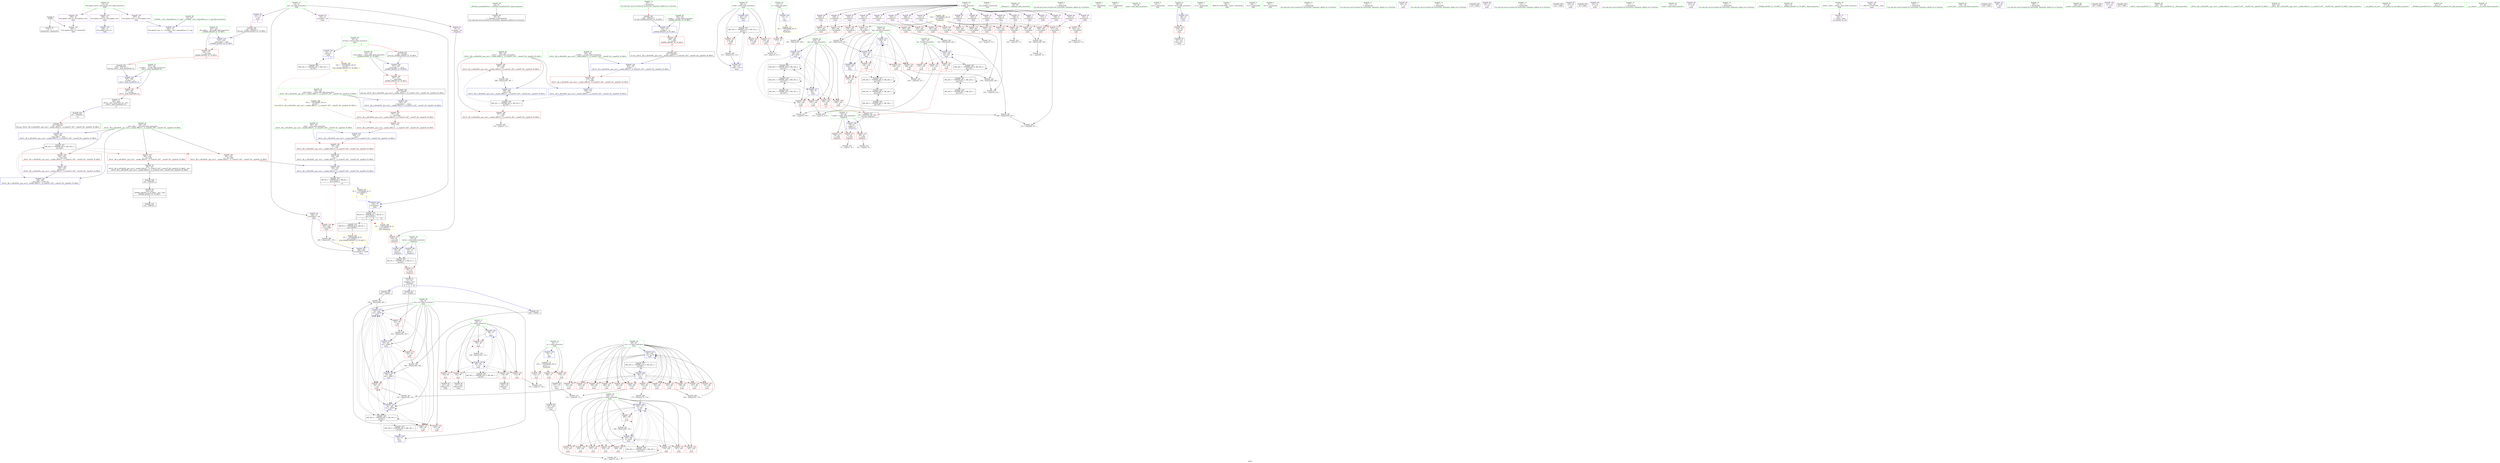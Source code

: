digraph "SVFG" {
	label="SVFG";

	Node0x55f1cff1bc40 [shape=record,color=grey,label="{NodeID: 0\nNullPtr}"];
	Node0x55f1cff1bc40 -> Node0x55f1cff41140[style=solid];
	Node0x55f1cff1bc40 -> Node0x55f1cff43480[style=solid];
	Node0x55f1cff85ff0 [shape=record,color=black,label="{NodeID: 443\n396 = PHI(336, )\n0th arg _ZSt12__niter_baseIPxET_S1_ }"];
	Node0x55f1cff85ff0 -> Node0x55f1cff4d250[style=solid];
	Node0x55f1cff43180 [shape=record,color=blue,label="{NodeID: 194\n16\<--14\nn\<--\nGlob }"];
	Node0x55f1cff43180 -> Node0x55f1cff6b480[style=dashed];
	Node0x55f1cff40460 [shape=record,color=red,label="{NodeID: 111\n83\<--63\n\<--retval\n_Z5queryx\n}"];
	Node0x55f1cff40460 -> Node0x55f1cff41340[style=solid];
	Node0x55f1cff3e610 [shape=record,color=green,label="{NodeID: 28\n46\<--52\n_ZNSt8ios_base4InitD1Ev\<--_ZNSt8ios_base4InitD1Ev_field_insensitive\n}"];
	Node0x55f1cff3e610 -> Node0x55f1cff41240[style=solid];
	Node0x55f1cff619d0 [shape=record,color=yellow,style=double,label="{NodeID: 388\n6V_1 = ENCHI(MR_6V_0)\npts\{120000 \}\nFun[_Z5queryx]}"];
	Node0x55f1cff619d0 -> Node0x55f1cff44fd0[style=dashed];
	Node0x55f1cff51a00 [shape=record,color=grey,label="{NodeID: 305\n285 = Binary(284, 283, )\n}"];
	Node0x55f1cff51a00 -> Node0x55f1cff44690[style=solid];
	Node0x55f1cff44900 [shape=record,color=blue,label="{NodeID: 222\n98\<--302\ni13\<--inc70\nmain\n}"];
	Node0x55f1cff44900 -> Node0x55f1cff45c00[style=dashed];
	Node0x55f1cff44900 -> Node0x55f1cff45cd0[style=dashed];
	Node0x55f1cff44900 -> Node0x55f1cff45da0[style=dashed];
	Node0x55f1cff44900 -> Node0x55f1cff45e70[style=dashed];
	Node0x55f1cff44900 -> Node0x55f1cff45f40[style=dashed];
	Node0x55f1cff44900 -> Node0x55f1cff46010[style=dashed];
	Node0x55f1cff44900 -> Node0x55f1cff460e0[style=dashed];
	Node0x55f1cff44900 -> Node0x55f1cff461b0[style=dashed];
	Node0x55f1cff44900 -> Node0x55f1cff46280[style=dashed];
	Node0x55f1cff44900 -> Node0x55f1cff46350[style=dashed];
	Node0x55f1cff44900 -> Node0x55f1cff46420[style=dashed];
	Node0x55f1cff44900 -> Node0x55f1cff464f0[style=dashed];
	Node0x55f1cff44900 -> Node0x55f1cff44900[style=dashed];
	Node0x55f1cff44900 -> Node0x55f1cff62f70[style=dashed];
	Node0x55f1cff46350 [shape=record,color=red,label="{NodeID: 139\n265\<--98\n\<--i13\nmain\n}"];
	Node0x55f1cff40ea0 [shape=record,color=green,label="{NodeID: 56\n366\<--367\n__niter\<--__niter_field_insensitive\n_ZSt10__fill_n_aIPxiiEN9__gnu_cxx11__enable_ifIXsr11__is_scalarIT1_EE7__valueET_E6__typeES4_T0_RKS3_\n}"];
	Node0x55f1cff40ea0 -> Node0x55f1cff48bf0[style=solid];
	Node0x55f1cff40ea0 -> Node0x55f1cff48cc0[style=solid];
	Node0x55f1cff40ea0 -> Node0x55f1cff4cf10[style=solid];
	Node0x55f1cff40ea0 -> Node0x55f1cff4d0b0[style=solid];
	Node0x55f1cff61b70 [shape=record,color=black,label="{NodeID: 333\nMR_14V_3 = PHI(MR_14V_4, MR_14V_2, )\npts\{91 \}\n}"];
	Node0x55f1cff61b70 -> Node0x55f1cff45170[style=dashed];
	Node0x55f1cff61b70 -> Node0x55f1cff45240[style=dashed];
	Node0x55f1cff61b70 -> Node0x55f1cff45310[style=dashed];
	Node0x55f1cff61b70 -> Node0x55f1cff449d0[style=dashed];
	Node0x55f1cff47a10 [shape=record,color=red,label="{NodeID: 167\n203\<--202\n\<--arrayidx27\nmain\n}"];
	Node0x55f1cff47a10 -> Node0x55f1cff51280[style=solid];
	Node0x55f1cff425f0 [shape=record,color=purple,label="{NodeID: 84\n232\<--8\narrayidx37\<--a\nmain\n}"];
	Node0x55f1cff425f0 -> Node0x55f1cff47e20[style=solid];
	Node0x55f1cff3c5c0 [shape=record,color=green,label="{NodeID: 1\n7\<--1\n__dso_handle\<--dummyObj\nGlob }"];
	Node0x55f1cff86130 [shape=record,color=black,label="{NodeID: 444\n355 = PHI(337, )\n0th arg _ZSt10__fill_n_aIPxiiEN9__gnu_cxx11__enable_ifIXsr11__is_scalarIT1_EE7__valueET_E6__typeES4_T0_RKS3_ }"];
	Node0x55f1cff86130 -> Node0x55f1cff44d10[style=solid];
	Node0x55f1cff43280 [shape=record,color=blue,label="{NodeID: 195\n406\<--33\nllvm.global_ctors_0\<--\nGlob }"];
	Node0x55f1cff40530 [shape=record,color=red,label="{NodeID: 112\n68\<--65\n\<--a.addr\n_Z5queryx\n}"];
	Node0x55f1cff40530 -> Node0x55f1cff52780[style=solid];
	Node0x55f1cff3e710 [shape=record,color=green,label="{NodeID: 29\n59\<--60\n_Z5queryx\<--_Z5queryx_field_insensitive\n}"];
	Node0x55f1cff51b80 [shape=record,color=grey,label="{NodeID: 306\n276 = cmp(274, 275, )\n}"];
	Node0x55f1cff449d0 [shape=record,color=blue,label="{NodeID: 223\n90\<--315\nCASE\<--inc75\nmain\n}"];
	Node0x55f1cff449d0 -> Node0x55f1cff61b70[style=dashed];
	Node0x55f1cff46420 [shape=record,color=red,label="{NodeID: 140\n293\<--98\n\<--i13\nmain\n}"];
	Node0x55f1cff40f70 [shape=record,color=green,label="{NodeID: 57\n397\<--398\n__it.addr\<--__it.addr_field_insensitive\n_ZSt12__niter_baseIPxET_S1_\n}"];
	Node0x55f1cff40f70 -> Node0x55f1cff42fb0[style=solid];
	Node0x55f1cff40f70 -> Node0x55f1cff4d250[style=solid];
	Node0x55f1cff62070 [shape=record,color=black,label="{NodeID: 334\nMR_16V_2 = PHI(MR_16V_3, MR_16V_1, )\npts\{93 \}\n}"];
	Node0x55f1cff62070 -> Node0x55f1cff43990[style=dashed];
	Node0x55f1cff47ae0 [shape=record,color=red,label="{NodeID: 168\n214\<--213\n\<--arrayidx30\nmain\n}"];
	Node0x55f1cff47ae0 -> Node0x55f1cff52180[style=solid];
	Node0x55f1cff426c0 [shape=record,color=purple,label="{NodeID: 85\n251\<--8\narrayidx44\<--a\nmain\n}"];
	Node0x55f1cff426c0 -> Node0x55f1cff47ef0[style=solid];
	Node0x55f1cff3c8c0 [shape=record,color=green,label="{NodeID: 2\n14\<--1\n\<--dummyObj\nCan only get source location for instruction, argument, global var or function.}"];
	Node0x55f1cff86270 [shape=record,color=black,label="{NodeID: 445\n356 = PHI(340, )\n1st arg _ZSt10__fill_n_aIPxiiEN9__gnu_cxx11__enable_ifIXsr11__is_scalarIT1_EE7__valueET_E6__typeES4_T0_RKS3_ }"];
	Node0x55f1cff86270 -> Node0x55f1cff44de0[style=solid];
	Node0x55f1cff6aa50 [shape=record,color=yellow,style=double,label="{NodeID: 362\n6V_1 = ENCHI(MR_6V_0)\npts\{120000 \}\nFun[_ZSt6fill_nIPxiiET_S1_T0_RKT1_]|{<s0>14}}"];
	Node0x55f1cff6aa50:s0 -> Node0x55f1cff67070[style=dashed,color=red];
	Node0x55f1cff43380 [shape=record,color=blue,label="{NodeID: 196\n407\<--34\nllvm.global_ctors_1\<--_GLOBAL__sub_I_AngusRitossa_0_1.cpp\nGlob }"];
	Node0x55f1cff40600 [shape=record,color=red,label="{NodeID: 113\n72\<--65\n\<--a.addr\n_Z5queryx\n}"];
	Node0x55f1cff40600 -> Node0x55f1cff52900[style=solid];
	Node0x55f1cff3e810 [shape=record,color=green,label="{NodeID: 30\n63\<--64\nretval\<--retval_field_insensitive\n_Z5queryx\n}"];
	Node0x55f1cff3e810 -> Node0x55f1cff40460[style=solid];
	Node0x55f1cff3e810 -> Node0x55f1cff43650[style=solid];
	Node0x55f1cff3e810 -> Node0x55f1cff43720[style=solid];
	Node0x55f1cff51d00 [shape=record,color=grey,label="{NodeID: 307\n182 = cmp(179, 181, )\n}"];
	Node0x55f1cff44aa0 [shape=record,color=blue,label="{NodeID: 224\n327\<--324\n__first.addr\<--__first\n_ZSt6fill_nIPxiiET_S1_T0_RKT1_\n}"];
	Node0x55f1cff44aa0 -> Node0x55f1cff484a0[style=dashed];
	Node0x55f1cff464f0 [shape=record,color=red,label="{NodeID: 141\n301\<--98\n\<--i13\nmain\n}"];
	Node0x55f1cff464f0 -> Node0x55f1cff50c80[style=solid];
	Node0x55f1cff41040 [shape=record,color=green,label="{NodeID: 58\n34\<--402\n_GLOBAL__sub_I_AngusRitossa_0_1.cpp\<--_GLOBAL__sub_I_AngusRitossa_0_1.cpp_field_insensitive\n}"];
	Node0x55f1cff41040 -> Node0x55f1cff43380[style=solid];
	Node0x55f1cff62570 [shape=record,color=black,label="{NodeID: 335\nMR_18V_2 = PHI(MR_18V_4, MR_18V_1, )\npts\{95 \}\n}"];
	Node0x55f1cff62570 -> Node0x55f1cff43a60[style=dashed];
	Node0x55f1cff47bb0 [shape=record,color=red,label="{NodeID: 169\n219\<--218\n\<--arrayidx32\nmain\n}"];
	Node0x55f1cff47bb0 -> Node0x55f1cff50980[style=solid];
	Node0x55f1cff42790 [shape=record,color=purple,label="{NodeID: 86\n256\<--8\narrayidx47\<--a\nmain\n}"];
	Node0x55f1cff42790 -> Node0x55f1cff47fc0[style=solid];
	Node0x55f1cff3c950 [shape=record,color=green,label="{NodeID: 3\n18\<--1\n.str\<--dummyObj\nGlob }"];
	Node0x55f1cff863b0 [shape=record,color=black,label="{NodeID: 446\n357 = PHI(341, )\n2nd arg _ZSt10__fill_n_aIPxiiEN9__gnu_cxx11__enable_ifIXsr11__is_scalarIT1_EE7__valueET_E6__typeES4_T0_RKS3_ }"];
	Node0x55f1cff863b0 -> Node0x55f1cff44eb0[style=solid];
	Node0x55f1cff43480 [shape=record,color=blue, style = dotted,label="{NodeID: 197\n408\<--3\nllvm.global_ctors_2\<--dummyVal\nGlob }"];
	Node0x55f1cff406d0 [shape=record,color=red,label="{NodeID: 114\n78\<--65\n\<--a.addr\n_Z5queryx\n}"];
	Node0x55f1cff3e8e0 [shape=record,color=green,label="{NodeID: 31\n65\<--66\na.addr\<--a.addr_field_insensitive\n_Z5queryx\n}"];
	Node0x55f1cff3e8e0 -> Node0x55f1cff40530[style=solid];
	Node0x55f1cff3e8e0 -> Node0x55f1cff40600[style=solid];
	Node0x55f1cff3e8e0 -> Node0x55f1cff406d0[style=solid];
	Node0x55f1cff3e8e0 -> Node0x55f1cff43580[style=solid];
	Node0x55f1cff51e80 [shape=record,color=grey,label="{NodeID: 308\n378 = cmp(377, 14, )\n}"];
	Node0x55f1cff44b70 [shape=record,color=blue,label="{NodeID: 225\n329\<--325\n__n.addr\<--__n\n_ZSt6fill_nIPxiiET_S1_T0_RKT1_\n}"];
	Node0x55f1cff44b70 -> Node0x55f1cff48570[style=dashed];
	Node0x55f1cff465c0 [shape=record,color=red,label="{NodeID: 142\n179\<--100\n\<--j\nmain\n}"];
	Node0x55f1cff465c0 -> Node0x55f1cff51d00[style=solid];
	Node0x55f1cff41140 [shape=record,color=black,label="{NodeID: 59\n2\<--3\ndummyVal\<--dummyVal\n}"];
	Node0x55f1cff62a70 [shape=record,color=black,label="{NodeID: 336\nMR_20V_2 = PHI(MR_20V_4, MR_20V_1, )\npts\{97 \}\n}"];
	Node0x55f1cff62a70 -> Node0x55f1cff43b30[style=dashed];
	Node0x55f1cff47c80 [shape=record,color=red,label="{NodeID: 170\n222\<--221\n\<--arrayidx33\nmain\n}"];
	Node0x55f1cff47c80 -> Node0x55f1cff50980[style=solid];
	Node0x55f1cff42860 [shape=record,color=purple,label="{NodeID: 87\n259\<--8\narrayidx48\<--a\nmain\n}"];
	Node0x55f1cff42860 -> Node0x55f1cff48090[style=solid];
	Node0x55f1cff3c9e0 [shape=record,color=green,label="{NodeID: 4\n20\<--1\n.str.1\<--dummyObj\nGlob }"];
	Node0x55f1cff864f0 [shape=record,color=black,label="{NodeID: 447\n62 = PHI(206, 240, 282, )\n0th arg _Z5queryx }"];
	Node0x55f1cff864f0 -> Node0x55f1cff43580[style=solid];
	Node0x55f1cff43580 [shape=record,color=blue,label="{NodeID: 198\n65\<--62\na.addr\<--a\n_Z5queryx\n}"];
	Node0x55f1cff43580 -> Node0x55f1cff40530[style=dashed];
	Node0x55f1cff43580 -> Node0x55f1cff40600[style=dashed];
	Node0x55f1cff43580 -> Node0x55f1cff406d0[style=dashed];
	Node0x55f1cff44fd0 [shape=record,color=red,label="{NodeID: 115\n80\<--79\n\<--arrayidx\n_Z5queryx\n}"];
	Node0x55f1cff44fd0 -> Node0x55f1cff43720[style=solid];
	Node0x55f1cff3e9b0 [shape=record,color=green,label="{NodeID: 32\n85\<--86\nmain\<--main_field_insensitive\n}"];
	Node0x55f1cff52000 [shape=record,color=grey,label="{NodeID: 309\n272 = cmp(268, 271, )\n}"];
	Node0x55f1cff44c40 [shape=record,color=blue,label="{NodeID: 226\n331\<--326\n__value.addr\<--__value\n_ZSt6fill_nIPxiiET_S1_T0_RKT1_\n}"];
	Node0x55f1cff44c40 -> Node0x55f1cff48640[style=dashed];
	Node0x55f1cff46690 [shape=record,color=red,label="{NodeID: 143\n187\<--100\n\<--j\nmain\n}"];
	Node0x55f1cff41240 [shape=record,color=black,label="{NodeID: 60\n45\<--46\n\<--_ZNSt8ios_base4InitD1Ev\nCan only get source location for instruction, argument, global var or function.}"];
	Node0x55f1cff62f70 [shape=record,color=black,label="{NodeID: 337\nMR_22V_2 = PHI(MR_22V_4, MR_22V_1, )\npts\{99 \}\n}"];
	Node0x55f1cff62f70 -> Node0x55f1cff43da0[style=dashed];
	Node0x55f1cff47d50 [shape=record,color=red,label="{NodeID: 171\n229\<--228\n\<--arrayidx35\nmain\n}"];
	Node0x55f1cff47d50 -> Node0x55f1cff51880[style=solid];
	Node0x55f1cff42930 [shape=record,color=purple,label="{NodeID: 88\n266\<--8\narrayidx51\<--a\nmain\n}"];
	Node0x55f1cff42930 -> Node0x55f1cff48160[style=solid];
	Node0x55f1cff3ca70 [shape=record,color=green,label="{NodeID: 5\n22\<--1\n.str.2\<--dummyObj\nGlob }"];
	Node0x55f1cff43650 [shape=record,color=blue,label="{NodeID: 199\n63\<--70\nretval\<--\n_Z5queryx\n}"];
	Node0x55f1cff43650 -> Node0x55f1cff5e570[style=dashed];
	Node0x55f1cff450a0 [shape=record,color=red,label="{NodeID: 116\n318\<--88\n\<--retval\nmain\n}"];
	Node0x55f1cff450a0 -> Node0x55f1cff41820[style=solid];
	Node0x55f1cff3eab0 [shape=record,color=green,label="{NodeID: 33\n88\<--89\nretval\<--retval_field_insensitive\nmain\n}"];
	Node0x55f1cff3eab0 -> Node0x55f1cff450a0[style=solid];
	Node0x55f1cff3eab0 -> Node0x55f1cff437f0[style=solid];
	Node0x55f1cff52180 [shape=record,color=grey,label="{NodeID: 310\n215 = cmp(214, 70, )\n}"];
	Node0x55f1cff44d10 [shape=record,color=blue,label="{NodeID: 227\n358\<--355\n__first.addr\<--__first\n_ZSt10__fill_n_aIPxiiEN9__gnu_cxx11__enable_ifIXsr11__is_scalarIT1_EE7__valueET_E6__typeES4_T0_RKS3_\n}"];
	Node0x55f1cff44d10 -> Node0x55f1cff67570[style=dashed];
	Node0x55f1cff46760 [shape=record,color=red,label="{NodeID: 144\n201\<--100\n\<--j\nmain\n}"];
	Node0x55f1cff41340 [shape=record,color=black,label="{NodeID: 61\n61\<--83\n_Z5queryx_ret\<--\n_Z5queryx\n|{<s0>8|<s1>9|<s2>10}}"];
	Node0x55f1cff41340:s0 -> Node0x55f1cff85670[style=solid,color=blue];
	Node0x55f1cff41340:s1 -> Node0x55f1cff851a0[style=solid,color=blue];
	Node0x55f1cff41340:s2 -> Node0x55f1cff85870[style=solid,color=blue];
	Node0x55f1cff63470 [shape=record,color=black,label="{NodeID: 338\nMR_24V_2 = PHI(MR_24V_3, MR_24V_1, )\npts\{101 \}\n}"];
	Node0x55f1cff63470 -> Node0x55f1cff43e70[style=dashed];
	Node0x55f1cff63470 -> Node0x55f1cff63470[style=dashed];
	Node0x55f1cff47e20 [shape=record,color=red,label="{NodeID: 172\n233\<--232\n\<--arrayidx37\nmain\n}"];
	Node0x55f1cff47e20 -> Node0x55f1cff52f00[style=solid];
	Node0x55f1cff42a00 [shape=record,color=purple,label="{NodeID: 89\n270\<--8\narrayidx53\<--a\nmain\n}"];
	Node0x55f1cff42a00 -> Node0x55f1cff48230[style=solid];
	Node0x55f1cff3d2b0 [shape=record,color=green,label="{NodeID: 6\n24\<--1\n.str.3\<--dummyObj\nGlob }"];
	Node0x55f1cff43720 [shape=record,color=blue,label="{NodeID: 200\n63\<--80\nretval\<--\n_Z5queryx\n}"];
	Node0x55f1cff43720 -> Node0x55f1cff5e570[style=dashed];
	Node0x55f1cff45170 [shape=record,color=red,label="{NodeID: 117\n116\<--90\n\<--CASE\nmain\n}"];
	Node0x55f1cff45170 -> Node0x55f1cff52c00[style=solid];
	Node0x55f1cff3eb80 [shape=record,color=green,label="{NodeID: 34\n90\<--91\nCASE\<--CASE_field_insensitive\nmain\n}"];
	Node0x55f1cff3eb80 -> Node0x55f1cff45170[style=solid];
	Node0x55f1cff3eb80 -> Node0x55f1cff45240[style=solid];
	Node0x55f1cff3eb80 -> Node0x55f1cff45310[style=solid];
	Node0x55f1cff3eb80 -> Node0x55f1cff438c0[style=solid];
	Node0x55f1cff3eb80 -> Node0x55f1cff449d0[style=solid];
	Node0x55f1cff52300 [shape=record,color=grey,label="{NodeID: 311\n253 = cmp(252, 70, )\n}"];
	Node0x55f1cff44de0 [shape=record,color=blue,label="{NodeID: 228\n360\<--356\n__n.addr\<--__n\n_ZSt10__fill_n_aIPxiiEN9__gnu_cxx11__enable_ifIXsr11__is_scalarIT1_EE7__valueET_E6__typeES4_T0_RKS3_\n}"];
	Node0x55f1cff44de0 -> Node0x55f1cff48980[style=dashed];
	Node0x55f1cff46830 [shape=record,color=red,label="{NodeID: 145\n212\<--100\n\<--j\nmain\n}"];
	Node0x55f1cff41410 [shape=record,color=black,label="{NodeID: 62\n136\<--135\nidxprom\<--\nmain\n}"];
	Node0x55f1cff63970 [shape=record,color=black,label="{NodeID: 339\nMR_26V_2 = PHI(MR_26V_3, MR_26V_1, )\npts\{103 \}\n}"];
	Node0x55f1cff63970 -> Node0x55f1cff5f970[style=dashed];
	Node0x55f1cff47ef0 [shape=record,color=red,label="{NodeID: 173\n252\<--251\n\<--arrayidx44\nmain\n}"];
	Node0x55f1cff47ef0 -> Node0x55f1cff52300[style=solid];
	Node0x55f1cff42ad0 [shape=record,color=purple,label="{NodeID: 90\n294\<--8\narrayidx66\<--a\nmain\n}"];
	Node0x55f1cff42ad0 -> Node0x55f1cff48300[style=solid];
	Node0x55f1cff3d340 [shape=record,color=green,label="{NodeID: 7\n26\<--1\n__PRETTY_FUNCTION__.main\<--dummyObj\nGlob }"];
	Node0x55f1cff437f0 [shape=record,color=blue,label="{NodeID: 201\n88\<--14\nretval\<--\nmain\n}"];
	Node0x55f1cff437f0 -> Node0x55f1cff450a0[style=dashed];
	Node0x55f1cff45240 [shape=record,color=red,label="{NodeID: 118\n305\<--90\n\<--CASE\nmain\n}"];
	Node0x55f1cff3ec50 [shape=record,color=green,label="{NodeID: 35\n92\<--93\nref.tmp\<--ref.tmp_field_insensitive\nmain\n|{|<s1>5}}"];
	Node0x55f1cff3ec50 -> Node0x55f1cff43990[style=solid];
	Node0x55f1cff3ec50:s1 -> Node0x55f1cff85eb0[style=solid,color=red];
	Node0x55f1cff52480 [shape=record,color=grey,label="{NodeID: 312\n172 = cmp(169, 171, )\n}"];
	Node0x55f1cff44eb0 [shape=record,color=blue,label="{NodeID: 229\n362\<--357\n__value.addr\<--__value\n_ZSt10__fill_n_aIPxiiEN9__gnu_cxx11__enable_ifIXsr11__is_scalarIT1_EE7__valueET_E6__typeES4_T0_RKS3_\n}"];
	Node0x55f1cff44eb0 -> Node0x55f1cff48a50[style=dashed];
	Node0x55f1cff46900 [shape=record,color=red,label="{NodeID: 146\n220\<--100\n\<--j\nmain\n}"];
	Node0x55f1cff414e0 [shape=record,color=black,label="{NodeID: 63\n141\<--140\nidxprom7\<--\nmain\n}"];
	Node0x55f1cff63e70 [shape=record,color=black,label="{NodeID: 340\nMR_28V_2 = PHI(MR_28V_3, MR_28V_1, )\npts\{105 \}\n}"];
	Node0x55f1cff63e70 -> Node0x55f1cff5fe70[style=dashed];
	Node0x55f1cff47fc0 [shape=record,color=red,label="{NodeID: 174\n257\<--256\n\<--arrayidx47\nmain\n}"];
	Node0x55f1cff47fc0 -> Node0x55f1cff50800[style=solid];
	Node0x55f1cff42ba0 [shape=record,color=purple,label="{NodeID: 91\n79\<--10\narrayidx\<--am\n_Z5queryx\n}"];
	Node0x55f1cff42ba0 -> Node0x55f1cff44fd0[style=solid];
	Node0x55f1cff3d3d0 [shape=record,color=green,label="{NodeID: 8\n28\<--1\n.str.4\<--dummyObj\nGlob }"];
	Node0x55f1cff6aff0 [shape=record,color=yellow,style=double,label="{NodeID: 368\n16V_1 = ENCHI(MR_16V_0)\npts\{93 \}\nFun[_ZSt10__fill_n_aIPxiiEN9__gnu_cxx11__enable_ifIXsr11__is_scalarIT1_EE7__valueET_E6__typeES4_T0_RKS3_]}"];
	Node0x55f1cff6aff0 -> Node0x55f1cff48d90[style=dashed];
	Node0x55f1cff438c0 [shape=record,color=blue,label="{NodeID: 202\n90\<--114\nCASE\<--\nmain\n}"];
	Node0x55f1cff438c0 -> Node0x55f1cff61b70[style=dashed];
	Node0x55f1cff45310 [shape=record,color=red,label="{NodeID: 119\n314\<--90\n\<--CASE\nmain\n}"];
	Node0x55f1cff45310 -> Node0x55f1cff50380[style=solid];
	Node0x55f1cff3ed20 [shape=record,color=green,label="{NodeID: 36\n94\<--95\nans\<--ans_field_insensitive\nmain\n}"];
	Node0x55f1cff3ed20 -> Node0x55f1cff453e0[style=solid];
	Node0x55f1cff3ed20 -> Node0x55f1cff454b0[style=solid];
	Node0x55f1cff3ed20 -> Node0x55f1cff45580[style=solid];
	Node0x55f1cff3ed20 -> Node0x55f1cff45650[style=solid];
	Node0x55f1cff3ed20 -> Node0x55f1cff45720[style=solid];
	Node0x55f1cff3ed20 -> Node0x55f1cff43a60[style=solid];
	Node0x55f1cff3ed20 -> Node0x55f1cff43f40[style=solid];
	Node0x55f1cff3ed20 -> Node0x55f1cff440e0[style=solid];
	Node0x55f1cff3ed20 -> Node0x55f1cff44350[style=solid];
	Node0x55f1cff3ed20 -> Node0x55f1cff44690[style=solid];
	Node0x55f1cff52600 [shape=record,color=grey,label="{NodeID: 313\n191 = cmp(190, 70, )\n}"];
	Node0x55f1cff4ce80 [shape=record,color=blue,label="{NodeID: 230\n364\<--372\n__tmp\<--\n_ZSt10__fill_n_aIPxiiEN9__gnu_cxx11__enable_ifIXsr11__is_scalarIT1_EE7__valueET_E6__typeES4_T0_RKS3_\n}"];
	Node0x55f1cff4ce80 -> Node0x55f1cff48b20[style=dashed];
	Node0x55f1cff469d0 [shape=record,color=red,label="{NodeID: 147\n227\<--100\n\<--j\nmain\n}"];
	Node0x55f1cff415b0 [shape=record,color=black,label="{NodeID: 64\n147\<--146\nidxprom10\<--\nmain\n}"];
	Node0x55f1cff64370 [shape=record,color=black,label="{NodeID: 341\nMR_30V_2 = PHI(MR_30V_3, MR_30V_1, )\npts\{107 \}\n}"];
	Node0x55f1cff64370 -> Node0x55f1cff60370[style=dashed];
	Node0x55f1cff48090 [shape=record,color=red,label="{NodeID: 175\n260\<--259\n\<--arrayidx48\nmain\n}"];
	Node0x55f1cff48090 -> Node0x55f1cff50800[style=solid];
	Node0x55f1cff42c70 [shape=record,color=purple,label="{NodeID: 92\n123\<--10\n\<--am\nmain\n|{<s0>5}}"];
	Node0x55f1cff42c70:s0 -> Node0x55f1cff85c30[style=solid,color=red];
	Node0x55f1cff3d460 [shape=record,color=green,label="{NodeID: 9\n30\<--1\n.str.5\<--dummyObj\nGlob }"];
	Node0x55f1cff43990 [shape=record,color=blue,label="{NodeID: 203\n92\<--14\nref.tmp\<--\nmain\n|{|<s1>5}}"];
	Node0x55f1cff43990 -> Node0x55f1cff62070[style=dashed];
	Node0x55f1cff43990:s1 -> Node0x55f1cff69d70[style=dashed,color=red];
	Node0x55f1cff453e0 [shape=record,color=red,label="{NodeID: 120\n194\<--94\n\<--ans\nmain\n}"];
	Node0x55f1cff453e0 -> Node0x55f1cff51580[style=solid];
	Node0x55f1cff3edf0 [shape=record,color=green,label="{NodeID: 37\n96\<--97\ni\<--i_field_insensitive\nmain\n}"];
	Node0x55f1cff3edf0 -> Node0x55f1cff457f0[style=solid];
	Node0x55f1cff3edf0 -> Node0x55f1cff458c0[style=solid];
	Node0x55f1cff3edf0 -> Node0x55f1cff45990[style=solid];
	Node0x55f1cff3edf0 -> Node0x55f1cff45a60[style=solid];
	Node0x55f1cff3edf0 -> Node0x55f1cff45b30[style=solid];
	Node0x55f1cff3edf0 -> Node0x55f1cff43b30[style=solid];
	Node0x55f1cff3edf0 -> Node0x55f1cff43cd0[style=solid];
	Node0x55f1cff52780 [shape=record,color=grey,label="{NodeID: 314\n69 = cmp(68, 70, )\n}"];
	Node0x55f1cff4cf10 [shape=record,color=blue,label="{NodeID: 231\n366\<--374\n__niter\<--\n_ZSt10__fill_n_aIPxiiEN9__gnu_cxx11__enable_ifIXsr11__is_scalarIT1_EE7__valueET_E6__typeES4_T0_RKS3_\n}"];
	Node0x55f1cff4cf10 -> Node0x55f1cff66b70[style=dashed];
	Node0x55f1cff46aa0 [shape=record,color=red,label="{NodeID: 148\n255\<--100\n\<--j\nmain\n}"];
	Node0x55f1cff41680 [shape=record,color=black,label="{NodeID: 65\n171\<--170\nconv\<--\nmain\n}"];
	Node0x55f1cff41680 -> Node0x55f1cff52480[style=solid];
	Node0x55f1cff64870 [shape=record,color=black,label="{NodeID: 342\nMR_6V_2 = PHI(MR_6V_6, MR_6V_1, )\npts\{120000 \}\n|{<s0>5}}"];
	Node0x55f1cff64870:s0 -> Node0x55f1cff6aa50[style=dashed,color=red];
	Node0x55f1cff48160 [shape=record,color=red,label="{NodeID: 176\n267\<--266\n\<--arrayidx51\nmain\n}"];
	Node0x55f1cff48160 -> Node0x55f1cff50500[style=solid];
	Node0x55f1cff42d40 [shape=record,color=purple,label="{NodeID: 93\n144\<--10\narrayidx9\<--am\nmain\n}"];
	Node0x55f1cff42d40 -> Node0x55f1cff43c00[style=solid];
	Node0x55f1cff3d4f0 [shape=record,color=green,label="{NodeID: 10\n33\<--1\n\<--dummyObj\nCan only get source location for instruction, argument, global var or function.}"];
	Node0x55f1cff43a60 [shape=record,color=blue,label="{NodeID: 204\n94\<--70\nans\<--\nmain\n}"];
	Node0x55f1cff43a60 -> Node0x55f1cff5ea70[style=dashed];
	Node0x55f1cff454b0 [shape=record,color=red,label="{NodeID: 121\n208\<--94\n\<--ans\nmain\n}"];
	Node0x55f1cff454b0 -> Node0x55f1cff50e00[style=solid];
	Node0x55f1cff3eec0 [shape=record,color=green,label="{NodeID: 38\n98\<--99\ni13\<--i13_field_insensitive\nmain\n}"];
	Node0x55f1cff3eec0 -> Node0x55f1cff45c00[style=solid];
	Node0x55f1cff3eec0 -> Node0x55f1cff45cd0[style=solid];
	Node0x55f1cff3eec0 -> Node0x55f1cff45da0[style=solid];
	Node0x55f1cff3eec0 -> Node0x55f1cff45e70[style=solid];
	Node0x55f1cff3eec0 -> Node0x55f1cff45f40[style=solid];
	Node0x55f1cff3eec0 -> Node0x55f1cff46010[style=solid];
	Node0x55f1cff3eec0 -> Node0x55f1cff460e0[style=solid];
	Node0x55f1cff3eec0 -> Node0x55f1cff461b0[style=solid];
	Node0x55f1cff3eec0 -> Node0x55f1cff46280[style=solid];
	Node0x55f1cff3eec0 -> Node0x55f1cff46350[style=solid];
	Node0x55f1cff3eec0 -> Node0x55f1cff46420[style=solid];
	Node0x55f1cff3eec0 -> Node0x55f1cff464f0[style=solid];
	Node0x55f1cff3eec0 -> Node0x55f1cff43da0[style=solid];
	Node0x55f1cff3eec0 -> Node0x55f1cff44900[style=solid];
	Node0x55f1cff52900 [shape=record,color=grey,label="{NodeID: 315\n73 = cmp(72, 74, )\n}"];
	Node0x55f1cff4cfe0 [shape=record,color=blue,label="{NodeID: 232\n382\<--381\n\<--conv\n_ZSt10__fill_n_aIPxiiEN9__gnu_cxx11__enable_ifIXsr11__is_scalarIT1_EE7__valueET_E6__typeES4_T0_RKS3_\n}"];
	Node0x55f1cff4cfe0 -> Node0x55f1cff67070[style=dashed];
	Node0x55f1cff46b70 [shape=record,color=red,label="{NodeID: 149\n269\<--100\n\<--j\nmain\n}"];
	Node0x55f1cff41750 [shape=record,color=black,label="{NodeID: 66\n181\<--180\nconv18\<--\nmain\n}"];
	Node0x55f1cff41750 -> Node0x55f1cff51d00[style=solid];
	Node0x55f1cff48230 [shape=record,color=red,label="{NodeID: 177\n271\<--270\n\<--arrayidx53\nmain\n}"];
	Node0x55f1cff48230 -> Node0x55f1cff52000[style=solid];
	Node0x55f1cff42e10 [shape=record,color=purple,label="{NodeID: 94\n296\<--10\narrayidx67\<--am\nmain\n}"];
	Node0x55f1cff42e10 -> Node0x55f1cff483d0[style=solid];
	Node0x55f1cff42e10 -> Node0x55f1cff44830[style=solid];
	Node0x55f1cff3d580 [shape=record,color=green,label="{NodeID: 11\n70\<--1\n\<--dummyObj\nCan only get source location for instruction, argument, global var or function.}"];
	Node0x55f1cff43b30 [shape=record,color=blue,label="{NodeID: 205\n96\<--14\ni\<--\nmain\n}"];
	Node0x55f1cff43b30 -> Node0x55f1cff457f0[style=dashed];
	Node0x55f1cff43b30 -> Node0x55f1cff458c0[style=dashed];
	Node0x55f1cff43b30 -> Node0x55f1cff45990[style=dashed];
	Node0x55f1cff43b30 -> Node0x55f1cff45a60[style=dashed];
	Node0x55f1cff43b30 -> Node0x55f1cff45b30[style=dashed];
	Node0x55f1cff43b30 -> Node0x55f1cff43cd0[style=dashed];
	Node0x55f1cff43b30 -> Node0x55f1cff62a70[style=dashed];
	Node0x55f1cff45580 [shape=record,color=red,label="{NodeID: 122\n242\<--94\n\<--ans\nmain\n}"];
	Node0x55f1cff45580 -> Node0x55f1cff50f80[style=solid];
	Node0x55f1cff3ef90 [shape=record,color=green,label="{NodeID: 39\n100\<--101\nj\<--j_field_insensitive\nmain\n}"];
	Node0x55f1cff3ef90 -> Node0x55f1cff465c0[style=solid];
	Node0x55f1cff3ef90 -> Node0x55f1cff46690[style=solid];
	Node0x55f1cff3ef90 -> Node0x55f1cff46760[style=solid];
	Node0x55f1cff3ef90 -> Node0x55f1cff46830[style=solid];
	Node0x55f1cff3ef90 -> Node0x55f1cff46900[style=solid];
	Node0x55f1cff3ef90 -> Node0x55f1cff469d0[style=solid];
	Node0x55f1cff3ef90 -> Node0x55f1cff46aa0[style=solid];
	Node0x55f1cff3ef90 -> Node0x55f1cff46b70[style=solid];
	Node0x55f1cff3ef90 -> Node0x55f1cff46c40[style=solid];
	Node0x55f1cff3ef90 -> Node0x55f1cff43e70[style=solid];
	Node0x55f1cff3ef90 -> Node0x55f1cff44760[style=solid];
	Node0x55f1cff52a80 [shape=record,color=grey,label="{NodeID: 316\n238 = cmp(236, 237, )\n}"];
	Node0x55f1cff4d0b0 [shape=record,color=blue,label="{NodeID: 233\n366\<--386\n__niter\<--dec\n_ZSt10__fill_n_aIPxiiEN9__gnu_cxx11__enable_ifIXsr11__is_scalarIT1_EE7__valueET_E6__typeES4_T0_RKS3_\n}"];
	Node0x55f1cff4d0b0 -> Node0x55f1cff66b70[style=dashed];
	Node0x55f1cff46c40 [shape=record,color=red,label="{NodeID: 150\n289\<--100\n\<--j\nmain\n}"];
	Node0x55f1cff46c40 -> Node0x55f1cff51400[style=solid];
	Node0x55f1cff41820 [shape=record,color=black,label="{NodeID: 67\n87\<--318\nmain_ret\<--\nmain\n}"];
	Node0x55f1cff71a30 [shape=record,color=yellow,style=double,label="{NodeID: 427\n6V_2 = CSCHI(MR_6V_1)\npts\{120000 \}\nCS[]|{<s0>5|<s1>5}}"];
	Node0x55f1cff71a30:s0 -> Node0x55f1cff43c00[style=dashed,color=blue];
	Node0x55f1cff71a30:s1 -> Node0x55f1cff60870[style=dashed,color=blue];
	Node0x55f1cff48300 [shape=record,color=red,label="{NodeID: 178\n295\<--294\n\<--arrayidx66\nmain\n}"];
	Node0x55f1cff42ee0 [shape=record,color=purple,label="{NodeID: 95\n109\<--18\n\<--.str\nmain\n}"];
	Node0x55f1cff3d610 [shape=record,color=green,label="{NodeID: 12\n74\<--1\n\<--dummyObj\nCan only get source location for instruction, argument, global var or function.}"];
	Node0x55f1cff6b370 [shape=record,color=yellow,style=double,label="{NodeID: 372\n8V_1 = ENCHI(MR_8V_0)\npts\{15 \}\nFun[main]}"];
	Node0x55f1cff6b370 -> Node0x55f1cff40120[style=dashed];
	Node0x55f1cff50200 [shape=record,color=grey,label="{NodeID: 289\n175 = Binary(174, 176, )\n}"];
	Node0x55f1cff50200 -> Node0x55f1cff43e70[style=solid];
	Node0x55f1cff43c00 [shape=record,color=blue,label="{NodeID: 206\n144\<--70\narrayidx9\<--\nmain\n}"];
	Node0x55f1cff43c00 -> Node0x55f1cff43c00[style=dashed];
	Node0x55f1cff43c00 -> Node0x55f1cff60870[style=dashed];
	Node0x55f1cff45650 [shape=record,color=red,label="{NodeID: 123\n284\<--94\n\<--ans\nmain\n}"];
	Node0x55f1cff45650 -> Node0x55f1cff51a00[style=solid];
	Node0x55f1cff3f060 [shape=record,color=green,label="{NodeID: 40\n102\<--103\nitj\<--itj_field_insensitive\nmain\n}"];
	Node0x55f1cff3f060 -> Node0x55f1cff46d10[style=solid];
	Node0x55f1cff3f060 -> Node0x55f1cff46de0[style=solid];
	Node0x55f1cff3f060 -> Node0x55f1cff46eb0[style=solid];
	Node0x55f1cff3f060 -> Node0x55f1cff44010[style=solid];
	Node0x55f1cff52c00 [shape=record,color=grey,label="{NodeID: 317\n118 = cmp(116, 117, )\n}"];
	Node0x55f1cff4d180 [shape=record,color=blue,label="{NodeID: 234\n358\<--390\n__first.addr\<--incdec.ptr\n_ZSt10__fill_n_aIPxiiEN9__gnu_cxx11__enable_ifIXsr11__is_scalarIT1_EE7__valueET_E6__typeES4_T0_RKS3_\n}"];
	Node0x55f1cff4d180 -> Node0x55f1cff67570[style=dashed];
	Node0x55f1cff46d10 [shape=record,color=red,label="{NodeID: 151\n206\<--102\n\<--itj\nmain\n|{<s0>8}}"];
	Node0x55f1cff46d10:s0 -> Node0x55f1cff864f0[style=solid,color=red];
	Node0x55f1cff418f0 [shape=record,color=black,label="{NodeID: 68\n323\<--342\n_ZSt6fill_nIPxiiET_S1_T0_RKT1__ret\<--call1\n_ZSt6fill_nIPxiiET_S1_T0_RKT1_\n|{<s0>5}}"];
	Node0x55f1cff418f0:s0 -> Node0x55f1cff85330[style=solid,color=blue];
	Node0x55f1cff83d90 [shape=record,color=black,label="{NodeID: 428\n110 = PHI()\n}"];
	Node0x55f1cff483d0 [shape=record,color=red,label="{NodeID: 179\n297\<--296\n\<--arrayidx67\nmain\n}"];
	Node0x55f1cff483d0 -> Node0x55f1cff51100[style=solid];
	Node0x55f1cff3f7a0 [shape=record,color=purple,label="{NodeID: 96\n120\<--18\n\<--.str\nmain\n}"];
	Node0x55f1cff3d710 [shape=record,color=green,label="{NodeID: 13\n114\<--1\n\<--dummyObj\nCan only get source location for instruction, argument, global var or function.}"];
	Node0x55f1cff6b480 [shape=record,color=yellow,style=double,label="{NodeID: 373\n10V_1 = ENCHI(MR_10V_0)\npts\{17 \}\nFun[main]}"];
	Node0x55f1cff6b480 -> Node0x55f1cff401f0[style=dashed];
	Node0x55f1cff6b480 -> Node0x55f1cff402c0[style=dashed];
	Node0x55f1cff6b480 -> Node0x55f1cff40390[style=dashed];
	Node0x55f1cff50380 [shape=record,color=grey,label="{NodeID: 290\n315 = Binary(314, 114, )\n}"];
	Node0x55f1cff50380 -> Node0x55f1cff449d0[style=solid];
	Node0x55f1cff43cd0 [shape=record,color=blue,label="{NodeID: 207\n96\<--164\ni\<--inc\nmain\n}"];
	Node0x55f1cff43cd0 -> Node0x55f1cff457f0[style=dashed];
	Node0x55f1cff43cd0 -> Node0x55f1cff458c0[style=dashed];
	Node0x55f1cff43cd0 -> Node0x55f1cff45990[style=dashed];
	Node0x55f1cff43cd0 -> Node0x55f1cff45a60[style=dashed];
	Node0x55f1cff43cd0 -> Node0x55f1cff45b30[style=dashed];
	Node0x55f1cff43cd0 -> Node0x55f1cff43cd0[style=dashed];
	Node0x55f1cff43cd0 -> Node0x55f1cff62a70[style=dashed];
	Node0x55f1cff45720 [shape=record,color=red,label="{NodeID: 124\n310\<--94\n\<--ans\nmain\n}"];
	Node0x55f1cff3f130 [shape=record,color=green,label="{NodeID: 41\n104\<--105\nidj\<--idj_field_insensitive\nmain\n}"];
	Node0x55f1cff3f130 -> Node0x55f1cff46f80[style=solid];
	Node0x55f1cff3f130 -> Node0x55f1cff47050[style=solid];
	Node0x55f1cff3f130 -> Node0x55f1cff47120[style=solid];
	Node0x55f1cff3f130 -> Node0x55f1cff471f0[style=solid];
	Node0x55f1cff3f130 -> Node0x55f1cff441b0[style=solid];
	Node0x55f1cff3f130 -> Node0x55f1cff44280[style=solid];
	Node0x55f1cff3f130 -> Node0x55f1cff44420[style=solid];
	Node0x55f1cff52d80 [shape=record,color=grey,label="{NodeID: 318\n133 = cmp(131, 132, )\n}"];
	Node0x55f1cff4d250 [shape=record,color=blue,label="{NodeID: 235\n397\<--396\n__it.addr\<--__it\n_ZSt12__niter_baseIPxET_S1_\n}"];
	Node0x55f1cff4d250 -> Node0x55f1cff42fb0[style=dashed];
	Node0x55f1cff46de0 [shape=record,color=red,label="{NodeID: 152\n237\<--102\n\<--itj\nmain\n}"];
	Node0x55f1cff46de0 -> Node0x55f1cff52a80[style=solid];
	Node0x55f1cff419c0 [shape=record,color=black,label="{NodeID: 69\n381\<--380\nconv\<--\n_ZSt10__fill_n_aIPxiiEN9__gnu_cxx11__enable_ifIXsr11__is_scalarIT1_EE7__valueET_E6__typeES4_T0_RKS3_\n}"];
	Node0x55f1cff419c0 -> Node0x55f1cff4cfe0[style=solid];
	Node0x55f1cff82ed0 [shape=record,color=black,label="{NodeID: 429\n121 = PHI()\n}"];
	Node0x55f1cff484a0 [shape=record,color=red,label="{NodeID: 180\n336\<--327\n\<--__first.addr\n_ZSt6fill_nIPxiiET_S1_T0_RKT1_\n|{<s0>13}}"];
	Node0x55f1cff484a0:s0 -> Node0x55f1cff85ff0[style=solid,color=red];
	Node0x55f1cff3f870 [shape=record,color=purple,label="{NodeID: 97\n138\<--20\n\<--.str.1\nmain\n}"];
	Node0x55f1cff3d810 [shape=record,color=green,label="{NodeID: 14\n125\<--1\n\<--dummyObj\nCan only get source location for instruction, argument, global var or function.|{<s0>5}}"];
	Node0x55f1cff3d810:s0 -> Node0x55f1cff85d70[style=solid,color=red];
	Node0x55f1cff50500 [shape=record,color=grey,label="{NodeID: 291\n268 = Binary(264, 267, )\n}"];
	Node0x55f1cff50500 -> Node0x55f1cff52000[style=solid];
	Node0x55f1cff43da0 [shape=record,color=blue,label="{NodeID: 208\n98\<--70\ni13\<--\nmain\n}"];
	Node0x55f1cff43da0 -> Node0x55f1cff45c00[style=dashed];
	Node0x55f1cff43da0 -> Node0x55f1cff45cd0[style=dashed];
	Node0x55f1cff43da0 -> Node0x55f1cff45da0[style=dashed];
	Node0x55f1cff43da0 -> Node0x55f1cff45e70[style=dashed];
	Node0x55f1cff43da0 -> Node0x55f1cff45f40[style=dashed];
	Node0x55f1cff43da0 -> Node0x55f1cff46010[style=dashed];
	Node0x55f1cff43da0 -> Node0x55f1cff460e0[style=dashed];
	Node0x55f1cff43da0 -> Node0x55f1cff461b0[style=dashed];
	Node0x55f1cff43da0 -> Node0x55f1cff46280[style=dashed];
	Node0x55f1cff43da0 -> Node0x55f1cff46350[style=dashed];
	Node0x55f1cff43da0 -> Node0x55f1cff46420[style=dashed];
	Node0x55f1cff43da0 -> Node0x55f1cff464f0[style=dashed];
	Node0x55f1cff43da0 -> Node0x55f1cff44900[style=dashed];
	Node0x55f1cff43da0 -> Node0x55f1cff62f70[style=dashed];
	Node0x55f1cff457f0 [shape=record,color=red,label="{NodeID: 125\n131\<--96\n\<--i\nmain\n}"];
	Node0x55f1cff457f0 -> Node0x55f1cff52d80[style=solid];
	Node0x55f1cff3f200 [shape=record,color=green,label="{NodeID: 42\n106\<--107\njdi\<--jdi_field_insensitive\nmain\n}"];
	Node0x55f1cff3f200 -> Node0x55f1cff472c0[style=solid];
	Node0x55f1cff3f200 -> Node0x55f1cff47390[style=solid];
	Node0x55f1cff3f200 -> Node0x55f1cff47460[style=solid];
	Node0x55f1cff3f200 -> Node0x55f1cff47530[style=solid];
	Node0x55f1cff3f200 -> Node0x55f1cff444f0[style=solid];
	Node0x55f1cff3f200 -> Node0x55f1cff445c0[style=solid];
	Node0x55f1cff52f00 [shape=record,color=grey,label="{NodeID: 319\n234 = cmp(230, 233, )\n}"];
	Node0x55f1cff46eb0 [shape=record,color=red,label="{NodeID: 153\n275\<--102\n\<--itj\nmain\n}"];
	Node0x55f1cff46eb0 -> Node0x55f1cff51b80[style=solid];
	Node0x55f1cff41a90 [shape=record,color=black,label="{NodeID: 70\n354\<--393\n_ZSt10__fill_n_aIPxiiEN9__gnu_cxx11__enable_ifIXsr11__is_scalarIT1_EE7__valueET_E6__typeES4_T0_RKS3__ret\<--\n_ZSt10__fill_n_aIPxiiEN9__gnu_cxx11__enable_ifIXsr11__is_scalarIT1_EE7__valueET_E6__typeES4_T0_RKS3_\n|{<s0>14}}"];
	Node0x55f1cff41a90:s0 -> Node0x55f1cff85af0[style=solid,color=blue];
	Node0x55f1cff82fd0 [shape=record,color=black,label="{NodeID: 430\n44 = PHI()\n}"];
	Node0x55f1cff48570 [shape=record,color=red,label="{NodeID: 181\n340\<--329\n\<--__n.addr\n_ZSt6fill_nIPxiiET_S1_T0_RKT1_\n|{<s0>14}}"];
	Node0x55f1cff48570:s0 -> Node0x55f1cff86270[style=solid,color=red];
	Node0x55f1cff3f940 [shape=record,color=purple,label="{NodeID: 98\n153\<--22\n\<--.str.2\nmain\n}"];
	Node0x55f1cff3d910 [shape=record,color=green,label="{NodeID: 15\n157\<--1\n\<--dummyObj\nCan only get source location for instruction, argument, global var or function.}"];
	Node0x55f1cff50680 [shape=record,color=grey,label="{NodeID: 292\n190 = Binary(186, 189, )\n}"];
	Node0x55f1cff50680 -> Node0x55f1cff52600[style=solid];
	Node0x55f1cff43e70 [shape=record,color=blue,label="{NodeID: 209\n100\<--175\nj\<--add\nmain\n}"];
	Node0x55f1cff43e70 -> Node0x55f1cff465c0[style=dashed];
	Node0x55f1cff43e70 -> Node0x55f1cff46690[style=dashed];
	Node0x55f1cff43e70 -> Node0x55f1cff46760[style=dashed];
	Node0x55f1cff43e70 -> Node0x55f1cff46830[style=dashed];
	Node0x55f1cff43e70 -> Node0x55f1cff46900[style=dashed];
	Node0x55f1cff43e70 -> Node0x55f1cff469d0[style=dashed];
	Node0x55f1cff43e70 -> Node0x55f1cff46aa0[style=dashed];
	Node0x55f1cff43e70 -> Node0x55f1cff46b70[style=dashed];
	Node0x55f1cff43e70 -> Node0x55f1cff46c40[style=dashed];
	Node0x55f1cff43e70 -> Node0x55f1cff43e70[style=dashed];
	Node0x55f1cff43e70 -> Node0x55f1cff44760[style=dashed];
	Node0x55f1cff43e70 -> Node0x55f1cff63470[style=dashed];
	Node0x55f1cff458c0 [shape=record,color=red,label="{NodeID: 126\n135\<--96\n\<--i\nmain\n}"];
	Node0x55f1cff458c0 -> Node0x55f1cff41410[style=solid];
	Node0x55f1cff3f2d0 [shape=record,color=green,label="{NodeID: 43\n111\<--112\nscanf\<--scanf_field_insensitive\n}"];
	Node0x55f1cff53080 [shape=record,color=grey,label="{NodeID: 320\n150 = cmp(149, 74, )\n}"];
	Node0x55f1cff46f80 [shape=record,color=red,label="{NodeID: 154\n226\<--104\n\<--idj\nmain\n}"];
	Node0x55f1cff46f80 -> Node0x55f1cff51880[style=solid];
	Node0x55f1cff41b60 [shape=record,color=black,label="{NodeID: 71\n395\<--400\n_ZSt12__niter_baseIPxET_S1__ret\<--\n_ZSt12__niter_baseIPxET_S1_\n|{<s0>13}}"];
	Node0x55f1cff41b60:s0 -> Node0x55f1cff859b0[style=solid,color=blue];
	Node0x55f1cff851a0 [shape=record,color=black,label="{NodeID: 431\n241 = PHI(61, )\n}"];
	Node0x55f1cff851a0 -> Node0x55f1cff50f80[style=solid];
	Node0x55f1cff48640 [shape=record,color=red,label="{NodeID: 182\n341\<--331\n\<--__value.addr\n_ZSt6fill_nIPxiiET_S1_T0_RKT1_\n|{<s0>14}}"];
	Node0x55f1cff48640:s0 -> Node0x55f1cff863b0[style=solid,color=red];
	Node0x55f1cff3fa10 [shape=record,color=purple,label="{NodeID: 99\n154\<--24\n\<--.str.3\nmain\n}"];
	Node0x55f1cff3da10 [shape=record,color=green,label="{NodeID: 16\n176\<--1\n\<--dummyObj\nCan only get source location for instruction, argument, global var or function.}"];
	Node0x55f1cff50800 [shape=record,color=grey,label="{NodeID: 293\n261 = Binary(257, 260, )\n}"];
	Node0x55f1cff50800 -> Node0x55f1cff445c0[style=solid];
	Node0x55f1cff43f40 [shape=record,color=blue,label="{NodeID: 210\n94\<--195\nans\<--add25\nmain\n}"];
	Node0x55f1cff43f40 -> Node0x55f1cff453e0[style=dashed];
	Node0x55f1cff43f40 -> Node0x55f1cff454b0[style=dashed];
	Node0x55f1cff43f40 -> Node0x55f1cff43f40[style=dashed];
	Node0x55f1cff43f40 -> Node0x55f1cff440e0[style=dashed];
	Node0x55f1cff43f40 -> Node0x55f1cff5ea70[style=dashed];
	Node0x55f1cff45990 [shape=record,color=red,label="{NodeID: 127\n140\<--96\n\<--i\nmain\n}"];
	Node0x55f1cff45990 -> Node0x55f1cff414e0[style=solid];
	Node0x55f1cff3f3d0 [shape=record,color=green,label="{NodeID: 44\n126\<--127\n_ZSt6fill_nIPxiiET_S1_T0_RKT1_\<--_ZSt6fill_nIPxiiET_S1_T0_RKT1__field_insensitive\n}"];
	Node0x55f1cff53200 [shape=record,color=grey,label="{NodeID: 321\n280 = cmp(278, 279, )\n}"];
	Node0x55f1cff47050 [shape=record,color=red,label="{NodeID: 155\n236\<--104\n\<--idj\nmain\n}"];
	Node0x55f1cff47050 -> Node0x55f1cff52a80[style=solid];
	Node0x55f1cff41c30 [shape=record,color=purple,label="{NodeID: 72\n43\<--4\n\<--_ZStL8__ioinit\n__cxx_global_var_init\n}"];
	Node0x55f1cff85330 [shape=record,color=black,label="{NodeID: 432\n124 = PHI(323, )\n}"];
	Node0x55f1cff66b70 [shape=record,color=black,label="{NodeID: 349\nMR_52V_3 = PHI(MR_52V_4, MR_52V_2, )\npts\{367 \}\n}"];
	Node0x55f1cff66b70 -> Node0x55f1cff48bf0[style=dashed];
	Node0x55f1cff66b70 -> Node0x55f1cff48cc0[style=dashed];
	Node0x55f1cff66b70 -> Node0x55f1cff4d0b0[style=dashed];
	Node0x55f1cff48710 [shape=record,color=red,label="{NodeID: 183\n382\<--358\n\<--__first.addr\n_ZSt10__fill_n_aIPxiiEN9__gnu_cxx11__enable_ifIXsr11__is_scalarIT1_EE7__valueET_E6__typeES4_T0_RKS3_\n}"];
	Node0x55f1cff48710 -> Node0x55f1cff4cfe0[style=solid];
	Node0x55f1cff3fae0 [shape=record,color=purple,label="{NodeID: 100\n155\<--26\n\<--__PRETTY_FUNCTION__.main\nmain\n}"];
	Node0x55f1cff3db10 [shape=record,color=green,label="{NodeID: 17\n247\<--1\n\<--dummyObj\nCan only get source location for instruction, argument, global var or function.}"];
	Node0x55f1cff50980 [shape=record,color=grey,label="{NodeID: 294\n223 = Binary(219, 222, )\n}"];
	Node0x55f1cff50980 -> Node0x55f1cff44280[style=solid];
	Node0x55f1cff44010 [shape=record,color=blue,label="{NodeID: 211\n102\<--204\nitj\<--mul\nmain\n}"];
	Node0x55f1cff44010 -> Node0x55f1cff46d10[style=dashed];
	Node0x55f1cff44010 -> Node0x55f1cff46de0[style=dashed];
	Node0x55f1cff44010 -> Node0x55f1cff46eb0[style=dashed];
	Node0x55f1cff44010 -> Node0x55f1cff68e70[style=dashed];
	Node0x55f1cff45a60 [shape=record,color=red,label="{NodeID: 128\n146\<--96\n\<--i\nmain\n}"];
	Node0x55f1cff45a60 -> Node0x55f1cff415b0[style=solid];
	Node0x55f1cff3f4d0 [shape=record,color=green,label="{NodeID: 45\n158\<--159\n__assert_fail\<--__assert_fail_field_insensitive\n}"];
	Node0x55f1cff47120 [shape=record,color=red,label="{NodeID: 156\n240\<--104\n\<--idj\nmain\n|{<s0>9}}"];
	Node0x55f1cff47120:s0 -> Node0x55f1cff864f0[style=solid,color=red];
	Node0x55f1cff41d00 [shape=record,color=purple,label="{NodeID: 73\n137\<--8\narrayidx\<--a\nmain\n}"];
	Node0x55f1cff85400 [shape=record,color=black,label="{NodeID: 433\n139 = PHI()\n}"];
	Node0x55f1cff67070 [shape=record,color=black,label="{NodeID: 350\nMR_6V_2 = PHI(MR_6V_3, MR_6V_1, )\npts\{120000 \}\n|{|<s1>14}}"];
	Node0x55f1cff67070 -> Node0x55f1cff4cfe0[style=dashed];
	Node0x55f1cff67070:s1 -> Node0x55f1cff71a30[style=dashed,color=blue];
	Node0x55f1cff487e0 [shape=record,color=red,label="{NodeID: 184\n389\<--358\n\<--__first.addr\n_ZSt10__fill_n_aIPxiiEN9__gnu_cxx11__enable_ifIXsr11__is_scalarIT1_EE7__valueET_E6__typeES4_T0_RKS3_\n}"];
	Node0x55f1cff487e0 -> Node0x55f1cff40050[style=solid];
	Node0x55f1cff3fbb0 [shape=record,color=purple,label="{NodeID: 101\n306\<--28\n\<--.str.4\nmain\n}"];
	Node0x55f1cff3dc10 [shape=record,color=green,label="{NodeID: 18\n387\<--1\n\<--dummyObj\nCan only get source location for instruction, argument, global var or function.}"];
	Node0x55f1cff50b00 [shape=record,color=grey,label="{NodeID: 295\n386 = Binary(385, 387, )\n}"];
	Node0x55f1cff50b00 -> Node0x55f1cff4d0b0[style=solid];
	Node0x55f1cff440e0 [shape=record,color=blue,label="{NodeID: 212\n94\<--209\nans\<--add29\nmain\n}"];
	Node0x55f1cff440e0 -> Node0x55f1cff453e0[style=dashed];
	Node0x55f1cff440e0 -> Node0x55f1cff454b0[style=dashed];
	Node0x55f1cff440e0 -> Node0x55f1cff45580[style=dashed];
	Node0x55f1cff440e0 -> Node0x55f1cff45650[style=dashed];
	Node0x55f1cff440e0 -> Node0x55f1cff43f40[style=dashed];
	Node0x55f1cff440e0 -> Node0x55f1cff440e0[style=dashed];
	Node0x55f1cff440e0 -> Node0x55f1cff44350[style=dashed];
	Node0x55f1cff440e0 -> Node0x55f1cff44690[style=dashed];
	Node0x55f1cff440e0 -> Node0x55f1cff5ea70[style=dashed];
	Node0x55f1cff45b30 [shape=record,color=red,label="{NodeID: 129\n163\<--96\n\<--i\nmain\n}"];
	Node0x55f1cff45b30 -> Node0x55f1cff51700[style=solid];
	Node0x55f1cff3f5d0 [shape=record,color=green,label="{NodeID: 46\n308\<--309\nprintf\<--printf_field_insensitive\n}"];
	Node0x55f1cff5e570 [shape=record,color=black,label="{NodeID: 323\nMR_2V_3 = PHI(MR_2V_4, MR_2V_2, )\npts\{64 \}\n}"];
	Node0x55f1cff5e570 -> Node0x55f1cff40460[style=dashed];
	Node0x55f1cff471f0 [shape=record,color=red,label="{NodeID: 157\n279\<--104\n\<--idj\nmain\n}"];
	Node0x55f1cff471f0 -> Node0x55f1cff53200[style=solid];
	Node0x55f1cff41dd0 [shape=record,color=purple,label="{NodeID: 74\n142\<--8\narrayidx8\<--a\nmain\n}"];
	Node0x55f1cff41dd0 -> Node0x55f1cff47600[style=solid];
	Node0x55f1cff854d0 [shape=record,color=black,label="{NodeID: 434\n307 = PHI()\n}"];
	Node0x55f1cff67570 [shape=record,color=black,label="{NodeID: 351\nMR_44V_3 = PHI(MR_44V_4, MR_44V_2, )\npts\{359 \}\n}"];
	Node0x55f1cff67570 -> Node0x55f1cff48710[style=dashed];
	Node0x55f1cff67570 -> Node0x55f1cff487e0[style=dashed];
	Node0x55f1cff67570 -> Node0x55f1cff488b0[style=dashed];
	Node0x55f1cff67570 -> Node0x55f1cff4d180[style=dashed];
	Node0x55f1cff488b0 [shape=record,color=red,label="{NodeID: 185\n393\<--358\n\<--__first.addr\n_ZSt10__fill_n_aIPxiiEN9__gnu_cxx11__enable_ifIXsr11__is_scalarIT1_EE7__valueET_E6__typeES4_T0_RKS3_\n}"];
	Node0x55f1cff488b0 -> Node0x55f1cff41a90[style=solid];
	Node0x55f1cff3fc80 [shape=record,color=purple,label="{NodeID: 102\n311\<--30\n\<--.str.5\nmain\n}"];
	Node0x55f1cff3dd10 [shape=record,color=green,label="{NodeID: 19\n4\<--6\n_ZStL8__ioinit\<--_ZStL8__ioinit_field_insensitive\nGlob }"];
	Node0x55f1cff3dd10 -> Node0x55f1cff41c30[style=solid];
	Node0x55f1cff50c80 [shape=record,color=grey,label="{NodeID: 296\n302 = Binary(301, 176, )\n}"];
	Node0x55f1cff50c80 -> Node0x55f1cff44900[style=solid];
	Node0x55f1cff441b0 [shape=record,color=blue,label="{NodeID: 213\n104\<--70\nidj\<--\nmain\n}"];
	Node0x55f1cff441b0 -> Node0x55f1cff46f80[style=dashed];
	Node0x55f1cff441b0 -> Node0x55f1cff47050[style=dashed];
	Node0x55f1cff441b0 -> Node0x55f1cff47120[style=dashed];
	Node0x55f1cff441b0 -> Node0x55f1cff471f0[style=dashed];
	Node0x55f1cff441b0 -> Node0x55f1cff44280[style=dashed];
	Node0x55f1cff441b0 -> Node0x55f1cff44420[style=dashed];
	Node0x55f1cff441b0 -> Node0x55f1cff69370[style=dashed];
	Node0x55f1cff45c00 [shape=record,color=red,label="{NodeID: 130\n169\<--98\n\<--i13\nmain\n}"];
	Node0x55f1cff45c00 -> Node0x55f1cff52480[style=solid];
	Node0x55f1cff3f6d0 [shape=record,color=green,label="{NodeID: 47\n327\<--328\n__first.addr\<--__first.addr_field_insensitive\n_ZSt6fill_nIPxiiET_S1_T0_RKT1_\n}"];
	Node0x55f1cff3f6d0 -> Node0x55f1cff484a0[style=solid];
	Node0x55f1cff3f6d0 -> Node0x55f1cff44aa0[style=solid];
	Node0x55f1cff5ea70 [shape=record,color=black,label="{NodeID: 324\nMR_18V_4 = PHI(MR_18V_5, MR_18V_3, )\npts\{95 \}\n}"];
	Node0x55f1cff5ea70 -> Node0x55f1cff453e0[style=dashed];
	Node0x55f1cff5ea70 -> Node0x55f1cff454b0[style=dashed];
	Node0x55f1cff5ea70 -> Node0x55f1cff45720[style=dashed];
	Node0x55f1cff5ea70 -> Node0x55f1cff43f40[style=dashed];
	Node0x55f1cff5ea70 -> Node0x55f1cff440e0[style=dashed];
	Node0x55f1cff5ea70 -> Node0x55f1cff5ea70[style=dashed];
	Node0x55f1cff5ea70 -> Node0x55f1cff62570[style=dashed];
	Node0x55f1cff472c0 [shape=record,color=red,label="{NodeID: 158\n264\<--106\n\<--jdi\nmain\n}"];
	Node0x55f1cff472c0 -> Node0x55f1cff50500[style=solid];
	Node0x55f1cff41ea0 [shape=record,color=purple,label="{NodeID: 75\n148\<--8\narrayidx11\<--a\nmain\n}"];
	Node0x55f1cff41ea0 -> Node0x55f1cff476d0[style=solid];
	Node0x55f1cff855a0 [shape=record,color=black,label="{NodeID: 435\n312 = PHI()\n}"];
	Node0x55f1cff48980 [shape=record,color=red,label="{NodeID: 186\n374\<--360\n\<--__n.addr\n_ZSt10__fill_n_aIPxiiEN9__gnu_cxx11__enable_ifIXsr11__is_scalarIT1_EE7__valueET_E6__typeES4_T0_RKS3_\n}"];
	Node0x55f1cff48980 -> Node0x55f1cff4cf10[style=solid];
	Node0x55f1cff3fd50 [shape=record,color=purple,label="{NodeID: 103\n406\<--32\nllvm.global_ctors_0\<--llvm.global_ctors\nGlob }"];
	Node0x55f1cff3fd50 -> Node0x55f1cff43280[style=solid];
	Node0x55f1cff3de10 [shape=record,color=green,label="{NodeID: 20\n8\<--9\na\<--a_field_insensitive\nGlob }"];
	Node0x55f1cff3de10 -> Node0x55f1cff41d00[style=solid];
	Node0x55f1cff3de10 -> Node0x55f1cff41dd0[style=solid];
	Node0x55f1cff3de10 -> Node0x55f1cff41ea0[style=solid];
	Node0x55f1cff3de10 -> Node0x55f1cff41f70[style=solid];
	Node0x55f1cff3de10 -> Node0x55f1cff42040[style=solid];
	Node0x55f1cff3de10 -> Node0x55f1cff42110[style=solid];
	Node0x55f1cff3de10 -> Node0x55f1cff421e0[style=solid];
	Node0x55f1cff3de10 -> Node0x55f1cff422b0[style=solid];
	Node0x55f1cff3de10 -> Node0x55f1cff42380[style=solid];
	Node0x55f1cff3de10 -> Node0x55f1cff42450[style=solid];
	Node0x55f1cff3de10 -> Node0x55f1cff42520[style=solid];
	Node0x55f1cff3de10 -> Node0x55f1cff425f0[style=solid];
	Node0x55f1cff3de10 -> Node0x55f1cff426c0[style=solid];
	Node0x55f1cff3de10 -> Node0x55f1cff42790[style=solid];
	Node0x55f1cff3de10 -> Node0x55f1cff42860[style=solid];
	Node0x55f1cff3de10 -> Node0x55f1cff42930[style=solid];
	Node0x55f1cff3de10 -> Node0x55f1cff42a00[style=solid];
	Node0x55f1cff3de10 -> Node0x55f1cff42ad0[style=solid];
	Node0x55f1cff50e00 [shape=record,color=grey,label="{NodeID: 297\n209 = Binary(208, 207, )\n}"];
	Node0x55f1cff50e00 -> Node0x55f1cff440e0[style=solid];
	Node0x55f1cff44280 [shape=record,color=blue,label="{NodeID: 214\n104\<--223\nidj\<--div\nmain\n}"];
	Node0x55f1cff44280 -> Node0x55f1cff46f80[style=dashed];
	Node0x55f1cff44280 -> Node0x55f1cff47050[style=dashed];
	Node0x55f1cff44280 -> Node0x55f1cff47120[style=dashed];
	Node0x55f1cff44280 -> Node0x55f1cff471f0[style=dashed];
	Node0x55f1cff44280 -> Node0x55f1cff44420[style=dashed];
	Node0x55f1cff44280 -> Node0x55f1cff69370[style=dashed];
	Node0x55f1cff45cd0 [shape=record,color=red,label="{NodeID: 131\n174\<--98\n\<--i13\nmain\n}"];
	Node0x55f1cff45cd0 -> Node0x55f1cff50200[style=solid];
	Node0x55f1cff407c0 [shape=record,color=green,label="{NodeID: 48\n329\<--330\n__n.addr\<--__n.addr_field_insensitive\n_ZSt6fill_nIPxiiET_S1_T0_RKT1_\n}"];
	Node0x55f1cff407c0 -> Node0x55f1cff48570[style=solid];
	Node0x55f1cff407c0 -> Node0x55f1cff44b70[style=solid];
	Node0x55f1cff47390 [shape=record,color=red,label="{NodeID: 159\n274\<--106\n\<--jdi\nmain\n}"];
	Node0x55f1cff47390 -> Node0x55f1cff51b80[style=solid];
	Node0x55f1cff41f70 [shape=record,color=purple,label="{NodeID: 76\n185\<--8\narrayidx21\<--a\nmain\n}"];
	Node0x55f1cff41f70 -> Node0x55f1cff477a0[style=solid];
	Node0x55f1cff85670 [shape=record,color=black,label="{NodeID: 436\n207 = PHI(61, )\n}"];
	Node0x55f1cff85670 -> Node0x55f1cff50e00[style=solid];
	Node0x55f1cff48a50 [shape=record,color=red,label="{NodeID: 187\n371\<--362\n\<--__value.addr\n_ZSt10__fill_n_aIPxiiEN9__gnu_cxx11__enable_ifIXsr11__is_scalarIT1_EE7__valueET_E6__typeES4_T0_RKS3_\n}"];
	Node0x55f1cff48a50 -> Node0x55f1cff48d90[style=solid];
	Node0x55f1cff3fe50 [shape=record,color=purple,label="{NodeID: 104\n407\<--32\nllvm.global_ctors_1\<--llvm.global_ctors\nGlob }"];
	Node0x55f1cff3fe50 -> Node0x55f1cff43380[style=solid];
	Node0x55f1cff3df10 [shape=record,color=green,label="{NodeID: 21\n10\<--12\nam\<--am_field_insensitive\nGlob }"];
	Node0x55f1cff3df10 -> Node0x55f1cff42ba0[style=solid];
	Node0x55f1cff3df10 -> Node0x55f1cff42c70[style=solid];
	Node0x55f1cff3df10 -> Node0x55f1cff42d40[style=solid];
	Node0x55f1cff3df10 -> Node0x55f1cff42e10[style=solid];
	Node0x55f1cff50f80 [shape=record,color=grey,label="{NodeID: 298\n243 = Binary(242, 241, )\n}"];
	Node0x55f1cff50f80 -> Node0x55f1cff44350[style=solid];
	Node0x55f1cff44350 [shape=record,color=blue,label="{NodeID: 215\n94\<--243\nans\<--add42\nmain\n}"];
	Node0x55f1cff44350 -> Node0x55f1cff453e0[style=dashed];
	Node0x55f1cff44350 -> Node0x55f1cff454b0[style=dashed];
	Node0x55f1cff44350 -> Node0x55f1cff45650[style=dashed];
	Node0x55f1cff44350 -> Node0x55f1cff43f40[style=dashed];
	Node0x55f1cff44350 -> Node0x55f1cff440e0[style=dashed];
	Node0x55f1cff44350 -> Node0x55f1cff44690[style=dashed];
	Node0x55f1cff44350 -> Node0x55f1cff5ea70[style=dashed];
	Node0x55f1cff45da0 [shape=record,color=red,label="{NodeID: 132\n184\<--98\n\<--i13\nmain\n}"];
	Node0x55f1cff40890 [shape=record,color=green,label="{NodeID: 49\n331\<--332\n__value.addr\<--__value.addr_field_insensitive\n_ZSt6fill_nIPxiiET_S1_T0_RKT1_\n}"];
	Node0x55f1cff40890 -> Node0x55f1cff48640[style=solid];
	Node0x55f1cff40890 -> Node0x55f1cff44c40[style=solid];
	Node0x55f1cff47460 [shape=record,color=red,label="{NodeID: 160\n278\<--106\n\<--jdi\nmain\n}"];
	Node0x55f1cff47460 -> Node0x55f1cff53200[style=solid];
	Node0x55f1cff42040 [shape=record,color=purple,label="{NodeID: 77\n188\<--8\narrayidx22\<--a\nmain\n}"];
	Node0x55f1cff42040 -> Node0x55f1cff47870[style=solid];
	Node0x55f1cff85870 [shape=record,color=black,label="{NodeID: 437\n283 = PHI(61, )\n}"];
	Node0x55f1cff85870 -> Node0x55f1cff51a00[style=solid];
	Node0x55f1cff48b20 [shape=record,color=red,label="{NodeID: 188\n380\<--364\n\<--__tmp\n_ZSt10__fill_n_aIPxiiEN9__gnu_cxx11__enable_ifIXsr11__is_scalarIT1_EE7__valueET_E6__typeES4_T0_RKS3_\n}"];
	Node0x55f1cff48b20 -> Node0x55f1cff419c0[style=solid];
	Node0x55f1cff3ff50 [shape=record,color=purple,label="{NodeID: 105\n408\<--32\nllvm.global_ctors_2\<--llvm.global_ctors\nGlob }"];
	Node0x55f1cff3ff50 -> Node0x55f1cff43480[style=solid];
	Node0x55f1cff3e010 [shape=record,color=green,label="{NodeID: 22\n13\<--15\nt\<--t_field_insensitive\nGlob }"];
	Node0x55f1cff3e010 -> Node0x55f1cff40120[style=solid];
	Node0x55f1cff3e010 -> Node0x55f1cff43080[style=solid];
	Node0x55f1cff51100 [shape=record,color=grey,label="{NodeID: 299\n298 = Binary(297, 176, )\n}"];
	Node0x55f1cff51100 -> Node0x55f1cff44830[style=solid];
	Node0x55f1cff44420 [shape=record,color=blue,label="{NodeID: 216\n104\<--247\nidj\<--\nmain\n}"];
	Node0x55f1cff44420 -> Node0x55f1cff471f0[style=dashed];
	Node0x55f1cff44420 -> Node0x55f1cff69370[style=dashed];
	Node0x55f1cff45e70 [shape=record,color=red,label="{NodeID: 133\n193\<--98\n\<--i13\nmain\n}"];
	Node0x55f1cff45e70 -> Node0x55f1cff51580[style=solid];
	Node0x55f1cff40960 [shape=record,color=green,label="{NodeID: 50\n338\<--339\n_ZSt12__niter_baseIPxET_S1_\<--_ZSt12__niter_baseIPxET_S1__field_insensitive\n}"];
	Node0x55f1cff5f970 [shape=record,color=black,label="{NodeID: 327\nMR_26V_3 = PHI(MR_26V_4, MR_26V_2, )\npts\{103 \}\n}"];
	Node0x55f1cff5f970 -> Node0x55f1cff44010[style=dashed];
	Node0x55f1cff5f970 -> Node0x55f1cff5f970[style=dashed];
	Node0x55f1cff5f970 -> Node0x55f1cff63970[style=dashed];
	Node0x55f1cff5f970 -> Node0x55f1cff68e70[style=dashed];
	Node0x55f1cff47530 [shape=record,color=red,label="{NodeID: 161\n282\<--106\n\<--jdi\nmain\n|{<s0>10}}"];
	Node0x55f1cff47530:s0 -> Node0x55f1cff864f0[style=solid,color=red];
	Node0x55f1cff42110 [shape=record,color=purple,label="{NodeID: 78\n199\<--8\narrayidx26\<--a\nmain\n}"];
	Node0x55f1cff42110 -> Node0x55f1cff47940[style=solid];
	Node0x55f1cff859b0 [shape=record,color=black,label="{NodeID: 438\n337 = PHI(395, )\n|{<s0>14}}"];
	Node0x55f1cff859b0:s0 -> Node0x55f1cff86130[style=solid,color=red];
	Node0x55f1cff48bf0 [shape=record,color=red,label="{NodeID: 189\n377\<--366\n\<--__niter\n_ZSt10__fill_n_aIPxiiEN9__gnu_cxx11__enable_ifIXsr11__is_scalarIT1_EE7__valueET_E6__typeES4_T0_RKS3_\n}"];
	Node0x55f1cff48bf0 -> Node0x55f1cff51e80[style=solid];
	Node0x55f1cff40050 [shape=record,color=purple,label="{NodeID: 106\n390\<--389\nincdec.ptr\<--\n_ZSt10__fill_n_aIPxiiEN9__gnu_cxx11__enable_ifIXsr11__is_scalarIT1_EE7__valueET_E6__typeES4_T0_RKS3_\n}"];
	Node0x55f1cff40050 -> Node0x55f1cff4d180[style=solid];
	Node0x55f1cff3e110 [shape=record,color=green,label="{NodeID: 23\n16\<--17\nn\<--n_field_insensitive\nGlob }"];
	Node0x55f1cff3e110 -> Node0x55f1cff401f0[style=solid];
	Node0x55f1cff3e110 -> Node0x55f1cff402c0[style=solid];
	Node0x55f1cff3e110 -> Node0x55f1cff40390[style=solid];
	Node0x55f1cff3e110 -> Node0x55f1cff43180[style=solid];
	Node0x55f1cff51280 [shape=record,color=grey,label="{NodeID: 300\n204 = Binary(200, 203, )\n}"];
	Node0x55f1cff51280 -> Node0x55f1cff44010[style=solid];
	Node0x55f1cff444f0 [shape=record,color=blue,label="{NodeID: 217\n106\<--70\njdi\<--\nmain\n}"];
	Node0x55f1cff444f0 -> Node0x55f1cff472c0[style=dashed];
	Node0x55f1cff444f0 -> Node0x55f1cff47390[style=dashed];
	Node0x55f1cff444f0 -> Node0x55f1cff47460[style=dashed];
	Node0x55f1cff444f0 -> Node0x55f1cff47530[style=dashed];
	Node0x55f1cff444f0 -> Node0x55f1cff445c0[style=dashed];
	Node0x55f1cff444f0 -> Node0x55f1cff69870[style=dashed];
	Node0x55f1cff45f40 [shape=record,color=red,label="{NodeID: 134\n198\<--98\n\<--i13\nmain\n}"];
	Node0x55f1cff40a60 [shape=record,color=green,label="{NodeID: 51\n343\<--344\n_ZSt10__fill_n_aIPxiiEN9__gnu_cxx11__enable_ifIXsr11__is_scalarIT1_EE7__valueET_E6__typeES4_T0_RKS3_\<--_ZSt10__fill_n_aIPxiiEN9__gnu_cxx11__enable_ifIXsr11__is_scalarIT1_EE7__valueET_E6__typeES4_T0_RKS3__field_insensitive\n}"];
	Node0x55f1cff5fe70 [shape=record,color=black,label="{NodeID: 328\nMR_28V_3 = PHI(MR_28V_4, MR_28V_2, )\npts\{105 \}\n}"];
	Node0x55f1cff5fe70 -> Node0x55f1cff441b0[style=dashed];
	Node0x55f1cff5fe70 -> Node0x55f1cff5fe70[style=dashed];
	Node0x55f1cff5fe70 -> Node0x55f1cff63e70[style=dashed];
	Node0x55f1cff5fe70 -> Node0x55f1cff69370[style=dashed];
	Node0x55f1cff47600 [shape=record,color=red,label="{NodeID: 162\n143\<--142\n\<--arrayidx8\nmain\n}"];
	Node0x55f1cff421e0 [shape=record,color=purple,label="{NodeID: 79\n202\<--8\narrayidx27\<--a\nmain\n}"];
	Node0x55f1cff421e0 -> Node0x55f1cff47a10[style=solid];
	Node0x55f1cff85af0 [shape=record,color=black,label="{NodeID: 439\n342 = PHI(354, )\n}"];
	Node0x55f1cff85af0 -> Node0x55f1cff418f0[style=solid];
	Node0x55f1cff68e70 [shape=record,color=black,label="{NodeID: 356\nMR_26V_5 = PHI(MR_26V_6, MR_26V_4, )\npts\{103 \}\n}"];
	Node0x55f1cff68e70 -> Node0x55f1cff44010[style=dashed];
	Node0x55f1cff68e70 -> Node0x55f1cff5f970[style=dashed];
	Node0x55f1cff68e70 -> Node0x55f1cff68e70[style=dashed];
	Node0x55f1cff48cc0 [shape=record,color=red,label="{NodeID: 190\n385\<--366\n\<--__niter\n_ZSt10__fill_n_aIPxiiEN9__gnu_cxx11__enable_ifIXsr11__is_scalarIT1_EE7__valueET_E6__typeES4_T0_RKS3_\n}"];
	Node0x55f1cff48cc0 -> Node0x55f1cff50b00[style=solid];
	Node0x55f1cff40120 [shape=record,color=red,label="{NodeID: 107\n117\<--13\n\<--t\nmain\n}"];
	Node0x55f1cff40120 -> Node0x55f1cff52c00[style=solid];
	Node0x55f1cff3e210 [shape=record,color=green,label="{NodeID: 24\n32\<--36\nllvm.global_ctors\<--llvm.global_ctors_field_insensitive\nGlob }"];
	Node0x55f1cff3e210 -> Node0x55f1cff3fd50[style=solid];
	Node0x55f1cff3e210 -> Node0x55f1cff3fe50[style=solid];
	Node0x55f1cff3e210 -> Node0x55f1cff3ff50[style=solid];
	Node0x55f1cff615f0 [shape=record,color=yellow,style=double,label="{NodeID: 384\n32V_1 = ENCHI(MR_32V_0)\npts\{90000 \}\nFun[main]}"];
	Node0x55f1cff615f0 -> Node0x55f1cff47600[style=dashed];
	Node0x55f1cff615f0 -> Node0x55f1cff476d0[style=dashed];
	Node0x55f1cff615f0 -> Node0x55f1cff477a0[style=dashed];
	Node0x55f1cff615f0 -> Node0x55f1cff47870[style=dashed];
	Node0x55f1cff615f0 -> Node0x55f1cff47940[style=dashed];
	Node0x55f1cff615f0 -> Node0x55f1cff47a10[style=dashed];
	Node0x55f1cff615f0 -> Node0x55f1cff47ae0[style=dashed];
	Node0x55f1cff615f0 -> Node0x55f1cff47bb0[style=dashed];
	Node0x55f1cff615f0 -> Node0x55f1cff47c80[style=dashed];
	Node0x55f1cff615f0 -> Node0x55f1cff47d50[style=dashed];
	Node0x55f1cff615f0 -> Node0x55f1cff47e20[style=dashed];
	Node0x55f1cff615f0 -> Node0x55f1cff47ef0[style=dashed];
	Node0x55f1cff615f0 -> Node0x55f1cff47fc0[style=dashed];
	Node0x55f1cff615f0 -> Node0x55f1cff48090[style=dashed];
	Node0x55f1cff615f0 -> Node0x55f1cff48160[style=dashed];
	Node0x55f1cff615f0 -> Node0x55f1cff48230[style=dashed];
	Node0x55f1cff615f0 -> Node0x55f1cff48300[style=dashed];
	Node0x55f1cff51400 [shape=record,color=grey,label="{NodeID: 301\n290 = Binary(289, 176, )\n}"];
	Node0x55f1cff51400 -> Node0x55f1cff44760[style=solid];
	Node0x55f1cff445c0 [shape=record,color=blue,label="{NodeID: 218\n106\<--261\njdi\<--div49\nmain\n}"];
	Node0x55f1cff445c0 -> Node0x55f1cff472c0[style=dashed];
	Node0x55f1cff445c0 -> Node0x55f1cff47390[style=dashed];
	Node0x55f1cff445c0 -> Node0x55f1cff47460[style=dashed];
	Node0x55f1cff445c0 -> Node0x55f1cff47530[style=dashed];
	Node0x55f1cff445c0 -> Node0x55f1cff69870[style=dashed];
	Node0x55f1cff46010 [shape=record,color=red,label="{NodeID: 135\n217\<--98\n\<--i13\nmain\n}"];
	Node0x55f1cff40b60 [shape=record,color=green,label="{NodeID: 52\n358\<--359\n__first.addr\<--__first.addr_field_insensitive\n_ZSt10__fill_n_aIPxiiEN9__gnu_cxx11__enable_ifIXsr11__is_scalarIT1_EE7__valueET_E6__typeES4_T0_RKS3_\n}"];
	Node0x55f1cff40b60 -> Node0x55f1cff48710[style=solid];
	Node0x55f1cff40b60 -> Node0x55f1cff487e0[style=solid];
	Node0x55f1cff40b60 -> Node0x55f1cff488b0[style=solid];
	Node0x55f1cff40b60 -> Node0x55f1cff44d10[style=solid];
	Node0x55f1cff40b60 -> Node0x55f1cff4d180[style=solid];
	Node0x55f1cff60370 [shape=record,color=black,label="{NodeID: 329\nMR_30V_3 = PHI(MR_30V_4, MR_30V_2, )\npts\{107 \}\n}"];
	Node0x55f1cff60370 -> Node0x55f1cff444f0[style=dashed];
	Node0x55f1cff60370 -> Node0x55f1cff60370[style=dashed];
	Node0x55f1cff60370 -> Node0x55f1cff64370[style=dashed];
	Node0x55f1cff60370 -> Node0x55f1cff69870[style=dashed];
	Node0x55f1cff476d0 [shape=record,color=red,label="{NodeID: 163\n149\<--148\n\<--arrayidx11\nmain\n}"];
	Node0x55f1cff476d0 -> Node0x55f1cff53080[style=solid];
	Node0x55f1cff422b0 [shape=record,color=purple,label="{NodeID: 80\n213\<--8\narrayidx30\<--a\nmain\n}"];
	Node0x55f1cff422b0 -> Node0x55f1cff47ae0[style=solid];
	Node0x55f1cff85c30 [shape=record,color=black,label="{NodeID: 440\n324 = PHI(123, )\n0th arg _ZSt6fill_nIPxiiET_S1_T0_RKT1_ }"];
	Node0x55f1cff85c30 -> Node0x55f1cff44aa0[style=solid];
	Node0x55f1cff69370 [shape=record,color=black,label="{NodeID: 357\nMR_28V_5 = PHI(MR_28V_9, MR_28V_4, )\npts\{105 \}\n}"];
	Node0x55f1cff69370 -> Node0x55f1cff441b0[style=dashed];
	Node0x55f1cff69370 -> Node0x55f1cff5fe70[style=dashed];
	Node0x55f1cff69370 -> Node0x55f1cff69370[style=dashed];
	Node0x55f1cff48d90 [shape=record,color=red,label="{NodeID: 191\n372\<--371\n\<--\n_ZSt10__fill_n_aIPxiiEN9__gnu_cxx11__enable_ifIXsr11__is_scalarIT1_EE7__valueET_E6__typeES4_T0_RKS3_\n}"];
	Node0x55f1cff48d90 -> Node0x55f1cff4ce80[style=solid];
	Node0x55f1cff401f0 [shape=record,color=red,label="{NodeID: 108\n132\<--16\n\<--n\nmain\n}"];
	Node0x55f1cff401f0 -> Node0x55f1cff52d80[style=solid];
	Node0x55f1cff3e310 [shape=record,color=green,label="{NodeID: 25\n37\<--38\n__cxx_global_var_init\<--__cxx_global_var_init_field_insensitive\n}"];
	Node0x55f1cff51580 [shape=record,color=grey,label="{NodeID: 302\n195 = Binary(194, 193, )\n}"];
	Node0x55f1cff51580 -> Node0x55f1cff43f40[style=solid];
	Node0x55f1cff44690 [shape=record,color=blue,label="{NodeID: 219\n94\<--285\nans\<--add61\nmain\n}"];
	Node0x55f1cff44690 -> Node0x55f1cff453e0[style=dashed];
	Node0x55f1cff44690 -> Node0x55f1cff454b0[style=dashed];
	Node0x55f1cff44690 -> Node0x55f1cff43f40[style=dashed];
	Node0x55f1cff44690 -> Node0x55f1cff440e0[style=dashed];
	Node0x55f1cff44690 -> Node0x55f1cff5ea70[style=dashed];
	Node0x55f1cff460e0 [shape=record,color=red,label="{NodeID: 136\n231\<--98\n\<--i13\nmain\n}"];
	Node0x55f1cff40c30 [shape=record,color=green,label="{NodeID: 53\n360\<--361\n__n.addr\<--__n.addr_field_insensitive\n_ZSt10__fill_n_aIPxiiEN9__gnu_cxx11__enable_ifIXsr11__is_scalarIT1_EE7__valueET_E6__typeES4_T0_RKS3_\n}"];
	Node0x55f1cff40c30 -> Node0x55f1cff48980[style=solid];
	Node0x55f1cff40c30 -> Node0x55f1cff44de0[style=solid];
	Node0x55f1cff60870 [shape=record,color=black,label="{NodeID: 330\nMR_6V_6 = PHI(MR_6V_7, MR_6V_4, )\npts\{120000 \}\n|{|<s3>8|<s4>9|<s5>10}}"];
	Node0x55f1cff60870 -> Node0x55f1cff483d0[style=dashed];
	Node0x55f1cff60870 -> Node0x55f1cff44830[style=dashed];
	Node0x55f1cff60870 -> Node0x55f1cff64870[style=dashed];
	Node0x55f1cff60870:s3 -> Node0x55f1cff619d0[style=dashed,color=red];
	Node0x55f1cff60870:s4 -> Node0x55f1cff619d0[style=dashed,color=red];
	Node0x55f1cff60870:s5 -> Node0x55f1cff619d0[style=dashed,color=red];
	Node0x55f1cff477a0 [shape=record,color=red,label="{NodeID: 164\n186\<--185\n\<--arrayidx21\nmain\n}"];
	Node0x55f1cff477a0 -> Node0x55f1cff50680[style=solid];
	Node0x55f1cff42380 [shape=record,color=purple,label="{NodeID: 81\n218\<--8\narrayidx32\<--a\nmain\n}"];
	Node0x55f1cff42380 -> Node0x55f1cff47bb0[style=solid];
	Node0x55f1cff85d70 [shape=record,color=black,label="{NodeID: 441\n325 = PHI(125, )\n1st arg _ZSt6fill_nIPxiiET_S1_T0_RKT1_ }"];
	Node0x55f1cff85d70 -> Node0x55f1cff44b70[style=solid];
	Node0x55f1cff69870 [shape=record,color=black,label="{NodeID: 358\nMR_30V_5 = PHI(MR_30V_8, MR_30V_4, )\npts\{107 \}\n}"];
	Node0x55f1cff69870 -> Node0x55f1cff444f0[style=dashed];
	Node0x55f1cff69870 -> Node0x55f1cff60370[style=dashed];
	Node0x55f1cff69870 -> Node0x55f1cff69870[style=dashed];
	Node0x55f1cff42fb0 [shape=record,color=red,label="{NodeID: 192\n400\<--397\n\<--__it.addr\n_ZSt12__niter_baseIPxET_S1_\n}"];
	Node0x55f1cff42fb0 -> Node0x55f1cff41b60[style=solid];
	Node0x55f1cff402c0 [shape=record,color=red,label="{NodeID: 109\n170\<--16\n\<--n\nmain\n}"];
	Node0x55f1cff402c0 -> Node0x55f1cff41680[style=solid];
	Node0x55f1cff3e410 [shape=record,color=green,label="{NodeID: 26\n41\<--42\n_ZNSt8ios_base4InitC1Ev\<--_ZNSt8ios_base4InitC1Ev_field_insensitive\n}"];
	Node0x55f1cff51700 [shape=record,color=grey,label="{NodeID: 303\n164 = Binary(163, 114, )\n}"];
	Node0x55f1cff51700 -> Node0x55f1cff43cd0[style=solid];
	Node0x55f1cff44760 [shape=record,color=blue,label="{NodeID: 220\n100\<--290\nj\<--inc64\nmain\n}"];
	Node0x55f1cff44760 -> Node0x55f1cff465c0[style=dashed];
	Node0x55f1cff44760 -> Node0x55f1cff46690[style=dashed];
	Node0x55f1cff44760 -> Node0x55f1cff46760[style=dashed];
	Node0x55f1cff44760 -> Node0x55f1cff46830[style=dashed];
	Node0x55f1cff44760 -> Node0x55f1cff46900[style=dashed];
	Node0x55f1cff44760 -> Node0x55f1cff469d0[style=dashed];
	Node0x55f1cff44760 -> Node0x55f1cff46aa0[style=dashed];
	Node0x55f1cff44760 -> Node0x55f1cff46b70[style=dashed];
	Node0x55f1cff44760 -> Node0x55f1cff46c40[style=dashed];
	Node0x55f1cff44760 -> Node0x55f1cff43e70[style=dashed];
	Node0x55f1cff44760 -> Node0x55f1cff44760[style=dashed];
	Node0x55f1cff44760 -> Node0x55f1cff63470[style=dashed];
	Node0x55f1cff461b0 [shape=record,color=red,label="{NodeID: 137\n250\<--98\n\<--i13\nmain\n}"];
	Node0x55f1cff40d00 [shape=record,color=green,label="{NodeID: 54\n362\<--363\n__value.addr\<--__value.addr_field_insensitive\n_ZSt10__fill_n_aIPxiiEN9__gnu_cxx11__enable_ifIXsr11__is_scalarIT1_EE7__valueET_E6__typeES4_T0_RKS3_\n}"];
	Node0x55f1cff40d00 -> Node0x55f1cff48a50[style=solid];
	Node0x55f1cff40d00 -> Node0x55f1cff44eb0[style=solid];
	Node0x55f1cff47870 [shape=record,color=red,label="{NodeID: 165\n189\<--188\n\<--arrayidx22\nmain\n}"];
	Node0x55f1cff47870 -> Node0x55f1cff50680[style=solid];
	Node0x55f1cff42450 [shape=record,color=purple,label="{NodeID: 82\n221\<--8\narrayidx33\<--a\nmain\n}"];
	Node0x55f1cff42450 -> Node0x55f1cff47c80[style=solid];
	Node0x55f1cff85eb0 [shape=record,color=black,label="{NodeID: 442\n326 = PHI(92, )\n2nd arg _ZSt6fill_nIPxiiET_S1_T0_RKT1_ }"];
	Node0x55f1cff85eb0 -> Node0x55f1cff44c40[style=solid];
	Node0x55f1cff69d70 [shape=record,color=yellow,style=double,label="{NodeID: 359\n16V_1 = ENCHI(MR_16V_0)\npts\{93 \}\nFun[_ZSt6fill_nIPxiiET_S1_T0_RKT1_]|{<s0>14}}"];
	Node0x55f1cff69d70:s0 -> Node0x55f1cff6aff0[style=dashed,color=red];
	Node0x55f1cff43080 [shape=record,color=blue,label="{NodeID: 193\n13\<--14\nt\<--\nGlob }"];
	Node0x55f1cff43080 -> Node0x55f1cff6b370[style=dashed];
	Node0x55f1cff40390 [shape=record,color=red,label="{NodeID: 110\n180\<--16\n\<--n\nmain\n}"];
	Node0x55f1cff40390 -> Node0x55f1cff41750[style=solid];
	Node0x55f1cff3e510 [shape=record,color=green,label="{NodeID: 27\n47\<--48\n__cxa_atexit\<--__cxa_atexit_field_insensitive\n}"];
	Node0x55f1cff51880 [shape=record,color=grey,label="{NodeID: 304\n230 = Binary(226, 229, )\n}"];
	Node0x55f1cff51880 -> Node0x55f1cff52f00[style=solid];
	Node0x55f1cff44830 [shape=record,color=blue,label="{NodeID: 221\n296\<--298\narrayidx67\<--inc68\nmain\n}"];
	Node0x55f1cff44830 -> Node0x55f1cff60870[style=dashed];
	Node0x55f1cff46280 [shape=record,color=red,label="{NodeID: 138\n258\<--98\n\<--i13\nmain\n}"];
	Node0x55f1cff40dd0 [shape=record,color=green,label="{NodeID: 55\n364\<--365\n__tmp\<--__tmp_field_insensitive\n_ZSt10__fill_n_aIPxiiEN9__gnu_cxx11__enable_ifIXsr11__is_scalarIT1_EE7__valueET_E6__typeES4_T0_RKS3_\n}"];
	Node0x55f1cff40dd0 -> Node0x55f1cff48b20[style=solid];
	Node0x55f1cff40dd0 -> Node0x55f1cff4ce80[style=solid];
	Node0x55f1cff47940 [shape=record,color=red,label="{NodeID: 166\n200\<--199\n\<--arrayidx26\nmain\n}"];
	Node0x55f1cff47940 -> Node0x55f1cff51280[style=solid];
	Node0x55f1cff42520 [shape=record,color=purple,label="{NodeID: 83\n228\<--8\narrayidx35\<--a\nmain\n}"];
	Node0x55f1cff42520 -> Node0x55f1cff47d50[style=solid];
}
